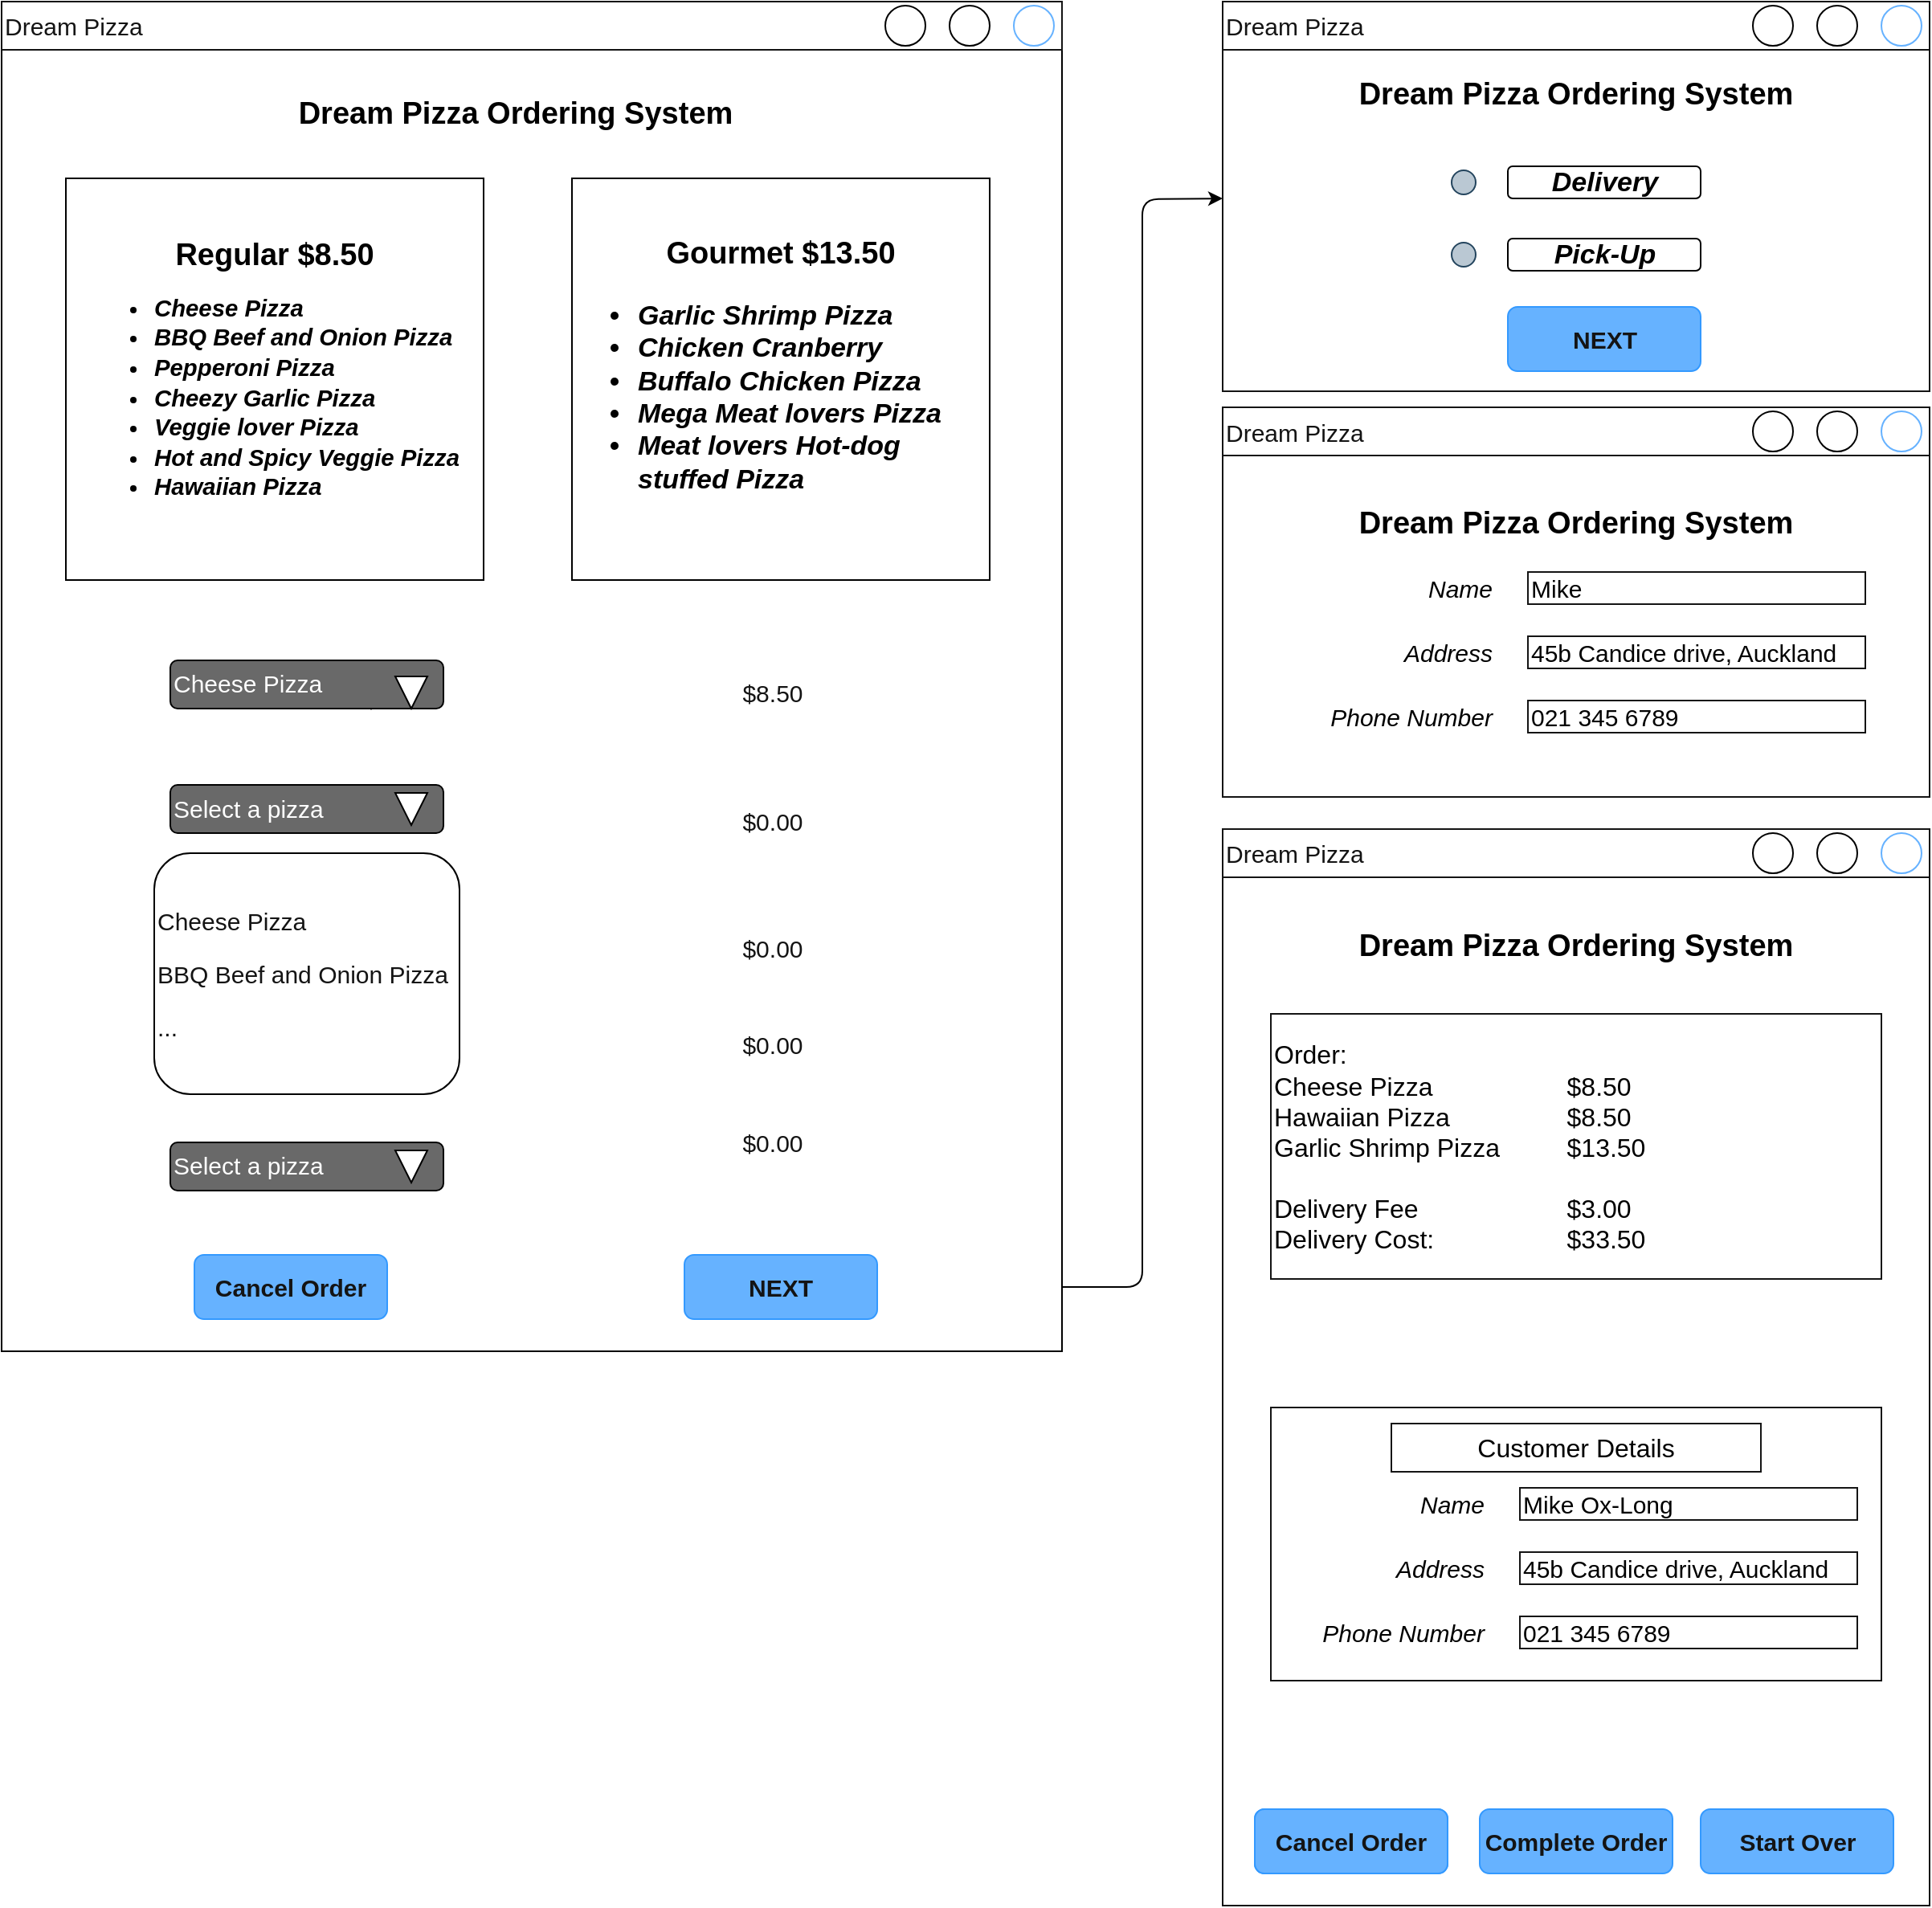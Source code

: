 <mxfile pages="5">
    <diagram id="wFE0QG_FPsp0jaGvCLVb" name="CUSTOMER DETAILS">
        <mxGraphModel dx="2340" dy="1182" grid="1" gridSize="10" guides="1" tooltips="1" connect="1" arrows="1" fold="1" page="1" pageScale="1" pageWidth="850" pageHeight="1100" math="0" shadow="0">
            <root>
                <mxCell id="0"/>
                <mxCell id="1" parent="0"/>
                <mxCell id="75" value="" style="rounded=0;whiteSpace=wrap;html=1;" vertex="1" parent="1">
                    <mxGeometry x="90" width="660" height="840" as="geometry"/>
                </mxCell>
                <mxCell id="54" value="" style="rounded=0;whiteSpace=wrap;html=1;labelBackgroundColor=#66B2FF;fontFamily=Helvetica;fontSize=15;fontColor=#141414;strokeColor=#141414;fillColor=#FFFFFF;" parent="1" vertex="1">
                    <mxGeometry x="850" y="517.5" width="440" height="667.5" as="geometry"/>
                </mxCell>
                <mxCell id="72" value="" style="rounded=0;whiteSpace=wrap;html=1;fontSize=16;strokeColor=#141414;align=left;" parent="1" vertex="1">
                    <mxGeometry x="880" y="875" width="380" height="170" as="geometry"/>
                </mxCell>
                <mxCell id="IC2AhyjfLtijDKhZPdGc-1" value="" style="rounded=0;whiteSpace=wrap;html=1;" parent="1" vertex="1">
                    <mxGeometry x="90" width="660" height="840" as="geometry"/>
                </mxCell>
                <mxCell id="24" value="Dream Pizza" style="rounded=0;whiteSpace=wrap;html=1;labelBackgroundColor=#FFFFFF;fontFamily=Helvetica;fontSize=15;fontColor=#141414;strokeColor=#141414;fillColor=#FFFFFF;align=left;" parent="1" vertex="1">
                    <mxGeometry x="90" width="660" height="30" as="geometry"/>
                </mxCell>
                <mxCell id="2" value="" style="ellipse;whiteSpace=wrap;html=1;aspect=fixed;strokeColor=#66B2FF;" parent="1" vertex="1">
                    <mxGeometry x="720" y="2.5" width="25" height="25" as="geometry"/>
                </mxCell>
                <mxCell id="3" value="" style="ellipse;whiteSpace=wrap;html=1;aspect=fixed;" parent="1" vertex="1">
                    <mxGeometry x="680" y="2.5" width="25" height="25" as="geometry"/>
                </mxCell>
                <mxCell id="4" value="" style="ellipse;whiteSpace=wrap;html=1;aspect=fixed;" parent="1" vertex="1">
                    <mxGeometry x="640" y="2.5" width="25" height="25" as="geometry"/>
                </mxCell>
                <mxCell id="5" value="&lt;font size=&quot;1&quot;&gt;&lt;b style=&quot;font-size: 19px&quot;&gt;Dream Pizza Ordering System&lt;/b&gt;&lt;/font&gt;" style="rounded=0;whiteSpace=wrap;html=1;strokeColor=#FFFFFF;" parent="1" vertex="1">
                    <mxGeometry x="270" y="40" width="280" height="60" as="geometry"/>
                </mxCell>
                <mxCell id="6" value="&lt;font style=&quot;font-size: 19px&quot;&gt;&lt;b&gt;Regular $8.50&lt;/b&gt;&lt;/font&gt;&lt;br&gt;&lt;ul&gt;&lt;div class=&quot;ListContainerWrapper SCXW170753221 BCX0&quot; style=&quot;margin: 0px ; padding: 0px ; position: relative ; font-size: 14.667px ; text-align: left ; background-color: rgb(255 , 255 , 255)&quot;&gt;&lt;li&gt;&lt;span lang=&quot;EN-US&quot; class=&quot;TextRun SCXW170753221 BCX0&quot; style=&quot;background-color: transparent ; font-size: 11pt ; margin: 0px ; padding: 0px ; font-style: italic ; line-height: 18px ; font-weight: bold&quot;&gt;Cheese Pizza&lt;/span&gt;&lt;span class=&quot;EOP SCXW170753221 BCX0&quot; style=&quot;background-color: transparent ; font-size: 11pt ; margin: 0px ; padding: 0px ; line-height: 18px&quot;&gt;&amp;nbsp;&lt;/span&gt;&lt;br&gt;&lt;/li&gt;&lt;/div&gt;&lt;div class=&quot;ListContainerWrapper SCXW170753221 BCX0&quot; style=&quot;margin: 0px ; padding: 0px ; position: relative ; font-size: 14.667px ; text-align: left ; background-color: rgb(255 , 255 , 255)&quot;&gt;&lt;li&gt;&lt;span lang=&quot;EN-US&quot; class=&quot;TextRun SCXW170753221 BCX0&quot; style=&quot;background-color: transparent ; font-size: 11pt ; margin: 0px ; padding: 0px ; font-style: italic ; line-height: 18px ; font-weight: bold&quot;&gt;BBQ Beef and Onion Pizza&lt;/span&gt;&lt;span class=&quot;EOP SCXW170753221 BCX0&quot; style=&quot;background-color: transparent ; font-size: 11pt ; margin: 0px ; padding: 0px ; line-height: 18px&quot;&gt;&amp;nbsp;&lt;/span&gt;&lt;br&gt;&lt;/li&gt;&lt;/div&gt;&lt;div class=&quot;ListContainerWrapper SCXW170753221 BCX0&quot; style=&quot;margin: 0px ; padding: 0px ; position: relative ; font-size: 14.667px ; text-align: left ; background-color: rgb(255 , 255 , 255)&quot;&gt;&lt;li&gt;&lt;span lang=&quot;EN-US&quot; class=&quot;TextRun SCXW170753221 BCX0&quot; style=&quot;background-color: transparent ; font-size: 11pt ; margin: 0px ; padding: 0px ; font-style: italic ; line-height: 18px ; font-weight: bold&quot;&gt;Pepperoni Pizza&lt;/span&gt;&lt;span class=&quot;EOP SCXW170753221 BCX0&quot; style=&quot;background-color: transparent ; font-size: 11pt ; margin: 0px ; padding: 0px ; line-height: 18px&quot;&gt;&amp;nbsp;&lt;/span&gt;&lt;br&gt;&lt;/li&gt;&lt;/div&gt;&lt;div class=&quot;ListContainerWrapper SCXW170753221 BCX0&quot; style=&quot;margin: 0px ; padding: 0px ; position: relative ; font-size: 14.667px ; text-align: left ; background-color: rgb(255 , 255 , 255)&quot;&gt;&lt;li&gt;&lt;span lang=&quot;EN-US&quot; class=&quot;TextRun SCXW170753221 BCX0&quot; style=&quot;background-color: transparent ; font-size: 11pt ; margin: 0px ; padding: 0px ; font-style: italic ; line-height: 18px ; font-weight: bold&quot;&gt;Cheezy Garlic Pizza&lt;/span&gt;&lt;span class=&quot;EOP SCXW170753221 BCX0&quot; style=&quot;background-color: transparent ; font-size: 11pt ; margin: 0px ; padding: 0px ; line-height: 18px&quot;&gt;&amp;nbsp;&lt;/span&gt;&lt;br&gt;&lt;/li&gt;&lt;/div&gt;&lt;div class=&quot;ListContainerWrapper SCXW170753221 BCX0&quot; style=&quot;margin: 0px ; padding: 0px ; position: relative ; font-size: 14.667px ; text-align: left ; background-color: rgb(255 , 255 , 255)&quot;&gt;&lt;li&gt;&lt;span lang=&quot;EN-US&quot; class=&quot;TextRun SCXW170753221 BCX0&quot; style=&quot;background-color: transparent ; font-size: 11pt ; margin: 0px ; padding: 0px ; font-style: italic ; line-height: 18px ; font-weight: bold&quot;&gt;Veggie lover Pizza&lt;/span&gt;&lt;span class=&quot;EOP SCXW170753221 BCX0&quot; style=&quot;background-color: transparent ; font-size: 11pt ; margin: 0px ; padding: 0px ; line-height: 18px&quot;&gt;&amp;nbsp;&lt;/span&gt;&lt;br&gt;&lt;/li&gt;&lt;/div&gt;&lt;div class=&quot;ListContainerWrapper SCXW170753221 BCX0&quot; style=&quot;margin: 0px ; padding: 0px ; position: relative ; font-size: 14.667px ; text-align: left ; background-color: rgb(255 , 255 , 255)&quot;&gt;&lt;li&gt;&lt;span lang=&quot;EN-US&quot; class=&quot;TextRun SCXW170753221 BCX0&quot; style=&quot;background-color: transparent ; font-size: 11pt ; margin: 0px ; padding: 0px ; font-style: italic ; line-height: 18px ; font-weight: bold&quot;&gt;Hot and Spicy Veggie Pizza&lt;/span&gt;&lt;/li&gt;&lt;li&gt;&lt;span lang=&quot;EN-US&quot; class=&quot;TextRun SCXW170753221 BCX0&quot; style=&quot;background-color: transparent ; font-size: 11pt ; margin: 0px ; padding: 0px ; font-style: italic ; line-height: 18px ; font-weight: bold&quot;&gt;Hawaiian Pizza&lt;/span&gt;&lt;/li&gt;&lt;/div&gt;&lt;/ul&gt;" style="rounded=0;whiteSpace=wrap;html=1;" parent="1" vertex="1">
                    <mxGeometry x="130" y="110" width="260" height="250" as="geometry"/>
                </mxCell>
                <mxCell id="7" value="&lt;font style=&quot;font-size: 19px&quot;&gt;&lt;b&gt;Gourmet $13.50&lt;/b&gt;&lt;/font&gt;&lt;span lang=&quot;EN-US&quot; class=&quot;TextRun SCXW220701128 BCX0&quot; style=&quot;background-color: transparent ; font-size: 11pt ; text-align: left ; margin: 0px ; padding: 0px ; font-style: italic ; line-height: 18px ; font-family: &amp;#34;calibri&amp;#34; , &amp;#34;calibri_embeddedfont&amp;#34; , &amp;#34;calibri_msfontservice&amp;#34; , sans-serif ; font-weight: bold&quot;&gt;&lt;br&gt;&lt;/span&gt;&lt;ul style=&quot;font-size: 17px&quot;&gt;&lt;li style=&quot;text-align: left&quot;&gt;&lt;b&gt;&lt;i&gt;&lt;span lang=&quot;EN-US&quot; class=&quot;TextRun SCXW220701128 BCX0&quot; style=&quot;background-color: transparent ; margin: 0px ; padding: 0px ; line-height: 18px ; font-family: &amp;#34;calibri&amp;#34; , &amp;#34;calibri_embeddedfont&amp;#34; , &amp;#34;calibri_msfontservice&amp;#34; , sans-serif&quot;&gt;Garlic Shrimp Pizza&lt;/span&gt;&lt;span class=&quot;EOP SCXW220701128 BCX0&quot; style=&quot;background-color: transparent ; text-align: left ; margin: 0px ; padding: 0px ; line-height: 18px ; font-family: &amp;#34;calibri&amp;#34; , &amp;#34;calibri_embeddedfont&amp;#34; , &amp;#34;calibri_msfontservice&amp;#34; , sans-serif&quot;&gt;&amp;nbsp;&lt;/span&gt;&lt;/i&gt;&lt;/b&gt;&lt;/li&gt;&lt;li style=&quot;text-align: left&quot;&gt;&lt;span class=&quot;EOP SCXW220701128 BCX0&quot; style=&quot;background-color: transparent ; text-align: left ; margin: 0px ; padding: 0px ; line-height: 18px ; font-family: &amp;#34;calibri&amp;#34; , &amp;#34;calibri_embeddedfont&amp;#34; , &amp;#34;calibri_msfontservice&amp;#34; , sans-serif&quot;&gt;&lt;b&gt;&lt;i&gt;Chicken Cranberry&lt;/i&gt;&lt;/b&gt;&lt;/span&gt;&lt;/li&gt;&lt;li style=&quot;text-align: left&quot;&gt;&lt;span class=&quot;EOP SCXW220701128 BCX0&quot; style=&quot;background-color: transparent ; text-align: left ; margin: 0px ; padding: 0px ; line-height: 18px ; font-family: &amp;#34;calibri&amp;#34; , &amp;#34;calibri_embeddedfont&amp;#34; , &amp;#34;calibri_msfontservice&amp;#34; , sans-serif&quot;&gt;&lt;b&gt;&lt;i&gt;Buffalo Chicken Pizza&lt;/i&gt;&lt;/b&gt;&lt;/span&gt;&lt;/li&gt;&lt;li style=&quot;text-align: left&quot;&gt;&lt;span class=&quot;EOP SCXW220701128 BCX0&quot; style=&quot;background-color: transparent ; text-align: left ; margin: 0px ; padding: 0px ; line-height: 18px ; font-family: &amp;#34;calibri&amp;#34; , &amp;#34;calibri_embeddedfont&amp;#34; , &amp;#34;calibri_msfontservice&amp;#34; , sans-serif&quot;&gt;&lt;b&gt;&lt;i&gt;Mega Meat lovers Pizza&lt;/i&gt;&lt;/b&gt;&lt;/span&gt;&lt;/li&gt;&lt;li style=&quot;text-align: left&quot;&gt;&lt;span class=&quot;EOP SCXW220701128 BCX0&quot; style=&quot;background-color: transparent ; text-align: left ; margin: 0px ; padding: 0px ; line-height: 18px ; font-family: &amp;#34;calibri&amp;#34; , &amp;#34;calibri_embeddedfont&amp;#34; , &amp;#34;calibri_msfontservice&amp;#34; , sans-serif&quot;&gt;&lt;b&gt;&lt;i&gt;Meat lovers Hot-dog stuffed Pizza&lt;/i&gt;&lt;/b&gt;&lt;/span&gt;&lt;/li&gt;&lt;/ul&gt;" style="rounded=0;whiteSpace=wrap;html=1;" parent="1" vertex="1">
                    <mxGeometry x="445" y="110" width="260" height="250" as="geometry"/>
                </mxCell>
                <mxCell id="9" value="" style="triangle;whiteSpace=wrap;html=1;fontFamily=Helvetica;fontSize=17;direction=south;" parent="1" vertex="1">
                    <mxGeometry x="310" y="420" width="20" height="20" as="geometry"/>
                </mxCell>
                <mxCell id="19" value="$8.50" style="rounded=0;whiteSpace=wrap;html=1;labelBackgroundColor=#FFFFFF;fontFamily=Helvetica;fontSize=15;fontColor=#141414;fillColor=#FFFFFF;strokeColor=#FFFFFF;" parent="1" vertex="1">
                    <mxGeometry x="510" y="400" width="120" height="60" as="geometry"/>
                </mxCell>
                <mxCell id="20" value="$0.00" style="rounded=0;whiteSpace=wrap;html=1;labelBackgroundColor=#FFFFFF;fontFamily=Helvetica;fontSize=15;fontColor=#141414;fillColor=#FFFFFF;strokeColor=#FFFFFF;" parent="1" vertex="1">
                    <mxGeometry x="510" y="480" width="120" height="60" as="geometry"/>
                </mxCell>
                <mxCell id="21" value="$0.00" style="rounded=0;whiteSpace=wrap;html=1;labelBackgroundColor=#FFFFFF;fontFamily=Helvetica;fontSize=15;fontColor=#141414;fillColor=#FFFFFF;strokeColor=#FFFFFF;" parent="1" vertex="1">
                    <mxGeometry x="510" y="680" width="120" height="60" as="geometry"/>
                </mxCell>
                <mxCell id="22" value="" style="triangle;whiteSpace=wrap;html=1;fontFamily=Helvetica;fontSize=17;direction=south;" parent="1" vertex="1">
                    <mxGeometry x="310" y="495" width="20" height="20" as="geometry"/>
                </mxCell>
                <mxCell id="27" value="" style="rounded=0;whiteSpace=wrap;html=1;labelBackgroundColor=#66B2FF;fontFamily=Helvetica;fontSize=15;fontColor=#141414;strokeColor=#141414;fillColor=#FFFFFF;" parent="1" vertex="1">
                    <mxGeometry x="850" y="2.5" width="440" height="240" as="geometry"/>
                </mxCell>
                <mxCell id="28" value="Dream Pizza" style="rounded=0;whiteSpace=wrap;html=1;labelBackgroundColor=#FFFFFF;fontFamily=Helvetica;fontSize=15;fontColor=#141414;strokeColor=#141414;fillColor=#FFFFFF;align=left;" parent="1" vertex="1">
                    <mxGeometry x="850" width="440" height="30" as="geometry"/>
                </mxCell>
                <mxCell id="29" value="" style="ellipse;whiteSpace=wrap;html=1;aspect=fixed;strokeColor=#66B2FF;" parent="1" vertex="1">
                    <mxGeometry x="1260" y="2.5" width="25" height="25" as="geometry"/>
                </mxCell>
                <mxCell id="30" value="" style="ellipse;whiteSpace=wrap;html=1;aspect=fixed;" parent="1" vertex="1">
                    <mxGeometry x="1220" y="2.5" width="25" height="25" as="geometry"/>
                </mxCell>
                <mxCell id="31" value="" style="ellipse;whiteSpace=wrap;html=1;aspect=fixed;" parent="1" vertex="1">
                    <mxGeometry x="1180" y="2.5" width="25" height="25" as="geometry"/>
                </mxCell>
                <mxCell id="33" value="" style="ellipse;whiteSpace=wrap;html=1;aspect=fixed;fillColor=#bac8d3;strokeColor=#23445d;" parent="1" vertex="1">
                    <mxGeometry x="992.5" y="150" width="15" height="15" as="geometry"/>
                </mxCell>
                <mxCell id="34" value="&lt;font size=&quot;1&quot;&gt;&lt;b style=&quot;font-size: 17px&quot;&gt;&lt;i&gt;Delivery&lt;/i&gt;&lt;/b&gt;&lt;/font&gt;" style="rounded=1;whiteSpace=wrap;html=1;" parent="1" vertex="1">
                    <mxGeometry x="1027.5" y="102.5" width="120" height="20" as="geometry"/>
                </mxCell>
                <mxCell id="35" value="&lt;b&gt;&lt;font style=&quot;font-size: 17px&quot;&gt;&lt;i&gt;Pick-Up&lt;/i&gt;&lt;/font&gt;&lt;/b&gt;" style="rounded=1;whiteSpace=wrap;html=1;" parent="1" vertex="1">
                    <mxGeometry x="1027.5" y="147.5" width="120" height="20" as="geometry"/>
                </mxCell>
                <mxCell id="36" value="" style="ellipse;whiteSpace=wrap;html=1;aspect=fixed;fillColor=#bac8d3;strokeColor=#23445d;" parent="1" vertex="1">
                    <mxGeometry x="992.5" y="105" width="15" height="15" as="geometry"/>
                </mxCell>
                <mxCell id="38" value="" style="rounded=0;whiteSpace=wrap;html=1;labelBackgroundColor=#66B2FF;fontFamily=Helvetica;fontSize=15;fontColor=#141414;strokeColor=#141414;fillColor=#FFFFFF;" parent="1" vertex="1">
                    <mxGeometry x="850" y="255" width="440" height="240" as="geometry"/>
                </mxCell>
                <mxCell id="39" value="Dream Pizza" style="rounded=0;whiteSpace=wrap;html=1;labelBackgroundColor=#FFFFFF;fontFamily=Helvetica;fontSize=15;fontColor=#141414;strokeColor=#141414;fillColor=#FFFFFF;align=left;" parent="1" vertex="1">
                    <mxGeometry x="850" y="252.5" width="440" height="30" as="geometry"/>
                </mxCell>
                <mxCell id="40" value="" style="ellipse;whiteSpace=wrap;html=1;aspect=fixed;strokeColor=#66B2FF;" parent="1" vertex="1">
                    <mxGeometry x="1260" y="255" width="25" height="25" as="geometry"/>
                </mxCell>
                <mxCell id="41" value="" style="ellipse;whiteSpace=wrap;html=1;aspect=fixed;" parent="1" vertex="1">
                    <mxGeometry x="1220" y="255" width="25" height="25" as="geometry"/>
                </mxCell>
                <mxCell id="42" value="" style="ellipse;whiteSpace=wrap;html=1;aspect=fixed;" parent="1" vertex="1">
                    <mxGeometry x="1180" y="255" width="25" height="25" as="geometry"/>
                </mxCell>
                <mxCell id="44" value="&lt;font size=&quot;1&quot;&gt;&lt;i style=&quot;font-size: 15px&quot;&gt;Name&lt;/i&gt;&lt;/font&gt;" style="rounded=1;whiteSpace=wrap;html=1;strokeColor=#FFFFFF;align=right;" parent="1" vertex="1">
                    <mxGeometry x="900" y="355" width="120" height="20" as="geometry"/>
                </mxCell>
                <mxCell id="45" value="&lt;font size=&quot;1&quot;&gt;&lt;i style=&quot;font-size: 15px&quot;&gt;Address&lt;/i&gt;&lt;/font&gt;" style="rounded=1;whiteSpace=wrap;html=1;strokeColor=#FFFFFF;align=right;" parent="1" vertex="1">
                    <mxGeometry x="900" y="395" width="120" height="20" as="geometry"/>
                </mxCell>
                <mxCell id="48" value="&lt;font size=&quot;1&quot;&gt;&lt;i style=&quot;font-size: 15px&quot;&gt;Phone Number&lt;/i&gt;&lt;/font&gt;" style="rounded=1;whiteSpace=wrap;html=1;strokeColor=#FFFFFF;align=right;" parent="1" vertex="1">
                    <mxGeometry x="900" y="435" width="120" height="20" as="geometry"/>
                </mxCell>
                <mxCell id="49" value="Mike" style="rounded=0;whiteSpace=wrap;html=1;fontSize=15;strokeColor=#141414;align=left;" parent="1" vertex="1">
                    <mxGeometry x="1040" y="355" width="210" height="20" as="geometry"/>
                </mxCell>
                <mxCell id="50" value="021 345 6789" style="rounded=0;whiteSpace=wrap;html=1;fontSize=15;strokeColor=#141414;align=left;" parent="1" vertex="1">
                    <mxGeometry x="1040" y="435" width="210" height="20" as="geometry"/>
                </mxCell>
                <mxCell id="51" value="45b Candice drive, Auckland" style="rounded=0;whiteSpace=wrap;html=1;fontSize=15;strokeColor=#141414;align=left;" parent="1" vertex="1">
                    <mxGeometry x="1040" y="395" width="210" height="20" as="geometry"/>
                </mxCell>
                <mxCell id="52" value="&lt;font size=&quot;1&quot;&gt;&lt;b style=&quot;font-size: 19px&quot;&gt;Dream Pizza Ordering System&lt;/b&gt;&lt;/font&gt;" style="rounded=0;whiteSpace=wrap;html=1;strokeColor=#FFFFFF;" parent="1" vertex="1">
                    <mxGeometry x="930" y="32.5" width="280" height="50" as="geometry"/>
                </mxCell>
                <mxCell id="53" value="&lt;font size=&quot;1&quot;&gt;&lt;b style=&quot;font-size: 19px&quot;&gt;Dream Pizza Ordering System&lt;/b&gt;&lt;/font&gt;" style="rounded=0;whiteSpace=wrap;html=1;strokeColor=#FFFFFF;" parent="1" vertex="1">
                    <mxGeometry x="930" y="305" width="280" height="40" as="geometry"/>
                </mxCell>
                <mxCell id="55" value="Dream Pizza" style="rounded=0;whiteSpace=wrap;html=1;labelBackgroundColor=#FFFFFF;fontFamily=Helvetica;fontSize=15;fontColor=#141414;strokeColor=#141414;fillColor=#FFFFFF;align=left;" parent="1" vertex="1">
                    <mxGeometry x="850" y="515" width="440" height="30" as="geometry"/>
                </mxCell>
                <mxCell id="56" value="" style="ellipse;whiteSpace=wrap;html=1;aspect=fixed;strokeColor=#66B2FF;" parent="1" vertex="1">
                    <mxGeometry x="1260" y="517.5" width="25" height="25" as="geometry"/>
                </mxCell>
                <mxCell id="57" value="" style="ellipse;whiteSpace=wrap;html=1;aspect=fixed;" parent="1" vertex="1">
                    <mxGeometry x="1220" y="517.5" width="25" height="25" as="geometry"/>
                </mxCell>
                <mxCell id="58" value="" style="ellipse;whiteSpace=wrap;html=1;aspect=fixed;" parent="1" vertex="1">
                    <mxGeometry x="1180" y="517.5" width="25" height="25" as="geometry"/>
                </mxCell>
                <mxCell id="59" value="&lt;font size=&quot;1&quot;&gt;&lt;i style=&quot;font-size: 15px&quot;&gt;Name&lt;/i&gt;&lt;/font&gt;" style="rounded=1;whiteSpace=wrap;html=1;strokeColor=#FFFFFF;align=right;" parent="1" vertex="1">
                    <mxGeometry x="895" y="925" width="120" height="20" as="geometry"/>
                </mxCell>
                <mxCell id="60" value="&lt;font size=&quot;1&quot;&gt;&lt;i style=&quot;font-size: 15px&quot;&gt;Address&lt;/i&gt;&lt;/font&gt;" style="rounded=1;whiteSpace=wrap;html=1;strokeColor=#FFFFFF;align=right;" parent="1" vertex="1">
                    <mxGeometry x="895" y="965" width="120" height="20" as="geometry"/>
                </mxCell>
                <mxCell id="61" value="&lt;font size=&quot;1&quot;&gt;&lt;i style=&quot;font-size: 15px&quot;&gt;Phone Number&lt;/i&gt;&lt;/font&gt;" style="rounded=1;whiteSpace=wrap;html=1;strokeColor=#FFFFFF;align=right;" parent="1" vertex="1">
                    <mxGeometry x="895" y="1005" width="120" height="20" as="geometry"/>
                </mxCell>
                <mxCell id="62" value="Mike Ox-Long" style="rounded=0;whiteSpace=wrap;html=1;fontSize=15;strokeColor=#141414;align=left;" parent="1" vertex="1">
                    <mxGeometry x="1035" y="925" width="210" height="20" as="geometry"/>
                </mxCell>
                <mxCell id="63" value="021 345 6789" style="rounded=0;whiteSpace=wrap;html=1;fontSize=15;strokeColor=#141414;align=left;" parent="1" vertex="1">
                    <mxGeometry x="1035" y="1005" width="210" height="20" as="geometry"/>
                </mxCell>
                <mxCell id="64" value="45b Candice drive, Auckland" style="rounded=0;whiteSpace=wrap;html=1;fontSize=15;strokeColor=#141414;align=left;" parent="1" vertex="1">
                    <mxGeometry x="1035" y="965" width="210" height="20" as="geometry"/>
                </mxCell>
                <mxCell id="65" value="&lt;font size=&quot;1&quot;&gt;&lt;b style=&quot;font-size: 19px&quot;&gt;Dream Pizza Ordering System&lt;/b&gt;&lt;/font&gt;" style="rounded=0;whiteSpace=wrap;html=1;strokeColor=#FFFFFF;" parent="1" vertex="1">
                    <mxGeometry x="930" y="567.5" width="280" height="40" as="geometry"/>
                </mxCell>
                <mxCell id="66" value="&lt;b&gt;Cancel Order&lt;/b&gt;" style="rounded=1;whiteSpace=wrap;html=1;labelBackgroundColor=#66B2FF;fontFamily=Helvetica;fontSize=15;fontColor=#141414;strokeColor=#3399FF;fillColor=#66B2FF;" parent="1" vertex="1">
                    <mxGeometry x="870" y="1125" width="120" height="40" as="geometry"/>
                </mxCell>
                <mxCell id="67" value="&lt;b&gt;Complete Order&lt;/b&gt;" style="rounded=1;whiteSpace=wrap;html=1;labelBackgroundColor=#66B2FF;fontFamily=Helvetica;fontSize=15;fontColor=#141414;strokeColor=#3399FF;fillColor=#66B2FF;" parent="1" vertex="1">
                    <mxGeometry x="1010" y="1125" width="120" height="40" as="geometry"/>
                </mxCell>
                <mxCell id="68" value="&lt;b&gt;Start Over&lt;/b&gt;" style="rounded=1;whiteSpace=wrap;html=1;labelBackgroundColor=#66B2FF;fontFamily=Helvetica;fontSize=15;fontColor=#141414;strokeColor=#3399FF;fillColor=#66B2FF;" parent="1" vertex="1">
                    <mxGeometry x="1147.5" y="1125" width="120" height="40" as="geometry"/>
                </mxCell>
                <mxCell id="70" value="&lt;span&gt;Order:&lt;/span&gt;&lt;br&gt;&lt;span&gt;Cheese Pizza&amp;nbsp;&lt;/span&gt;&lt;span&gt;&#9;&lt;span style=&quot;white-space: pre&quot;&gt;&#9;&lt;/span&gt;&lt;span style=&quot;white-space: pre&quot;&gt;&#9;&lt;/span&gt;&lt;/span&gt;&lt;span&gt;&#9;&lt;/span&gt;&lt;span&gt;&#9;&lt;/span&gt;&lt;span&gt;$8.50&lt;/span&gt;&lt;br&gt;&lt;span&gt;Hawaiian Pizza&amp;nbsp;&lt;/span&gt;&lt;span&gt;&#9;&lt;span style=&quot;white-space: pre&quot;&gt;&#9;&lt;/span&gt;&lt;span style=&quot;white-space: pre&quot;&gt;&#9;&lt;/span&gt;&lt;/span&gt;&lt;span&gt;&#9;&lt;/span&gt;&lt;span&gt;$8.50&lt;/span&gt;&lt;br&gt;&lt;span&gt;Garlic Shrimp Pizza&amp;nbsp;&lt;span style=&quot;white-space: pre&quot;&gt;&#9;&lt;/span&gt;&lt;/span&gt;&lt;span&gt;&#9;&lt;/span&gt;&lt;span&gt;$13.50&lt;/span&gt;&lt;br&gt;&lt;br&gt;&lt;span&gt;Delivery Fee&amp;nbsp;&lt;/span&gt;&lt;span&gt;&#9;&lt;span style=&quot;white-space: pre&quot;&gt;&#9;&lt;/span&gt;&lt;span style=&quot;white-space: pre&quot;&gt;&#9;&lt;/span&gt;&lt;span style=&quot;white-space: pre&quot;&gt;&#9;&lt;/span&gt;&lt;/span&gt;&lt;span&gt;&#9;&lt;/span&gt;&lt;span&gt;&#9;&lt;/span&gt;&lt;span&gt;$3.00&lt;/span&gt;&lt;br&gt;&lt;span&gt;Delivery Cost:&amp;nbsp;&lt;/span&gt;&lt;span&gt;&#9;&lt;span style=&quot;white-space: pre&quot;&gt;&#9;&lt;/span&gt;&lt;span style=&quot;white-space: pre&quot;&gt;&#9;&lt;/span&gt;&lt;/span&gt;&lt;span&gt;&#9;&lt;/span&gt;&lt;span&gt;&#9;&lt;/span&gt;&lt;span&gt;$33.50&lt;/span&gt;" style="rounded=0;whiteSpace=wrap;html=1;fontSize=16;strokeColor=#141414;align=left;" parent="1" vertex="1">
                    <mxGeometry x="880" y="630" width="380" height="165" as="geometry"/>
                </mxCell>
                <mxCell id="73" value="&lt;font style=&quot;font-size: 16px&quot;&gt;Customer Details&lt;/font&gt;" style="rounded=0;whiteSpace=wrap;html=1;fontFamily=Helvetica;fontSize=19;fontColor=default;strokeColor=#141414;fillColor=default;" parent="1" vertex="1">
                    <mxGeometry x="955" y="885" width="230" height="30" as="geometry"/>
                </mxCell>
                <mxCell id="74" value="&lt;b&gt;NEXT&lt;/b&gt;" style="rounded=1;whiteSpace=wrap;html=1;labelBackgroundColor=#66B2FF;fontFamily=Helvetica;fontSize=15;fontColor=#141414;strokeColor=#3399FF;fillColor=#66B2FF;" parent="1" vertex="1">
                    <mxGeometry x="1027.5" y="190" width="120" height="40" as="geometry"/>
                </mxCell>
                <mxCell id="76" value="&lt;font style=&quot;font-size: 15px&quot; color=&quot;#ffffff&quot;&gt;Select a pizza&lt;/font&gt;" style="rounded=1;whiteSpace=wrap;html=1;fontFamily=Helvetica;fontSize=17;align=left;fillColor=#696969;" vertex="1" parent="1">
                    <mxGeometry x="195" y="645" width="170" height="30" as="geometry"/>
                </mxCell>
                <mxCell id="77" value="" style="triangle;whiteSpace=wrap;html=1;fontFamily=Helvetica;fontSize=17;direction=south;" vertex="1" parent="1">
                    <mxGeometry x="335" y="650" width="20" height="20" as="geometry"/>
                </mxCell>
                <mxCell id="78" value="" style="triangle;whiteSpace=wrap;html=1;fontFamily=Helvetica;fontSize=17;direction=south;" vertex="1" parent="1">
                    <mxGeometry x="335" y="594" width="20" height="20" as="geometry"/>
                </mxCell>
                <mxCell id="79" value="&lt;font style=&quot;font-size: 15px&quot; color=&quot;#ffffff&quot;&gt;Select a pizza&lt;/font&gt;" style="rounded=1;whiteSpace=wrap;html=1;fontFamily=Helvetica;fontSize=17;align=left;fillColor=#696969;" vertex="1" parent="1">
                    <mxGeometry x="195" y="589" width="170" height="30" as="geometry"/>
                </mxCell>
                <mxCell id="80" value="" style="rounded=0;whiteSpace=wrap;html=1;labelBackgroundColor=#66B2FF;fontFamily=Helvetica;fontSize=15;fontColor=#141414;strokeColor=#141414;fillColor=#FFFFFF;" vertex="1" parent="1">
                    <mxGeometry x="850" y="517.5" width="440" height="667.5" as="geometry"/>
                </mxCell>
                <mxCell id="81" value="" style="rounded=0;whiteSpace=wrap;html=1;fontSize=16;strokeColor=#141414;align=left;" vertex="1" parent="1">
                    <mxGeometry x="880" y="875" width="380" height="170" as="geometry"/>
                </mxCell>
                <mxCell id="82" style="edgeStyle=none;html=1;entryX=0;entryY=0.5;entryDx=0;entryDy=0;" edge="1" parent="1" target="100">
                    <mxGeometry relative="1" as="geometry">
                        <mxPoint x="750" y="800" as="sourcePoint"/>
                        <Array as="points">
                            <mxPoint x="800" y="800"/>
                            <mxPoint x="800" y="123"/>
                        </Array>
                    </mxGeometry>
                </mxCell>
                <mxCell id="83" value="Dream Pizza" style="rounded=0;whiteSpace=wrap;html=1;labelBackgroundColor=#FFFFFF;fontFamily=Helvetica;fontSize=15;fontColor=#141414;strokeColor=#141414;fillColor=#FFFFFF;align=left;" vertex="1" parent="1">
                    <mxGeometry x="90" width="660" height="30" as="geometry"/>
                </mxCell>
                <mxCell id="84" value="" style="ellipse;whiteSpace=wrap;html=1;aspect=fixed;strokeColor=#66B2FF;" vertex="1" parent="1">
                    <mxGeometry x="720" y="2.5" width="25" height="25" as="geometry"/>
                </mxCell>
                <mxCell id="85" value="" style="ellipse;whiteSpace=wrap;html=1;aspect=fixed;" vertex="1" parent="1">
                    <mxGeometry x="680" y="2.5" width="25" height="25" as="geometry"/>
                </mxCell>
                <mxCell id="86" value="" style="ellipse;whiteSpace=wrap;html=1;aspect=fixed;" vertex="1" parent="1">
                    <mxGeometry x="640" y="2.5" width="25" height="25" as="geometry"/>
                </mxCell>
                <mxCell id="87" value="&lt;font size=&quot;1&quot;&gt;&lt;b style=&quot;font-size: 19px&quot;&gt;Dream Pizza Ordering System&lt;/b&gt;&lt;/font&gt;" style="rounded=0;whiteSpace=wrap;html=1;strokeColor=#FFFFFF;" vertex="1" parent="1">
                    <mxGeometry x="270" y="40" width="280" height="60" as="geometry"/>
                </mxCell>
                <mxCell id="88" value="&lt;font style=&quot;font-size: 19px&quot;&gt;&lt;b&gt;Regular $8.50&lt;/b&gt;&lt;/font&gt;&lt;br&gt;&lt;ul&gt;&lt;div class=&quot;ListContainerWrapper SCXW170753221 BCX0&quot; style=&quot;margin: 0px ; padding: 0px ; position: relative ; font-size: 14.667px ; text-align: left ; background-color: rgb(255 , 255 , 255)&quot;&gt;&lt;li&gt;&lt;span lang=&quot;EN-US&quot; class=&quot;TextRun SCXW170753221 BCX0&quot; style=&quot;background-color: transparent ; font-size: 11pt ; margin: 0px ; padding: 0px ; font-style: italic ; line-height: 18px ; font-weight: bold&quot;&gt;Cheese Pizza&lt;/span&gt;&lt;span class=&quot;EOP SCXW170753221 BCX0&quot; style=&quot;background-color: transparent ; font-size: 11pt ; margin: 0px ; padding: 0px ; line-height: 18px&quot;&gt;&amp;nbsp;&lt;/span&gt;&lt;br&gt;&lt;/li&gt;&lt;/div&gt;&lt;div class=&quot;ListContainerWrapper SCXW170753221 BCX0&quot; style=&quot;margin: 0px ; padding: 0px ; position: relative ; font-size: 14.667px ; text-align: left ; background-color: rgb(255 , 255 , 255)&quot;&gt;&lt;li&gt;&lt;span lang=&quot;EN-US&quot; class=&quot;TextRun SCXW170753221 BCX0&quot; style=&quot;background-color: transparent ; font-size: 11pt ; margin: 0px ; padding: 0px ; font-style: italic ; line-height: 18px ; font-weight: bold&quot;&gt;BBQ Beef and Onion Pizza&lt;/span&gt;&lt;span class=&quot;EOP SCXW170753221 BCX0&quot; style=&quot;background-color: transparent ; font-size: 11pt ; margin: 0px ; padding: 0px ; line-height: 18px&quot;&gt;&amp;nbsp;&lt;/span&gt;&lt;br&gt;&lt;/li&gt;&lt;/div&gt;&lt;div class=&quot;ListContainerWrapper SCXW170753221 BCX0&quot; style=&quot;margin: 0px ; padding: 0px ; position: relative ; font-size: 14.667px ; text-align: left ; background-color: rgb(255 , 255 , 255)&quot;&gt;&lt;li&gt;&lt;span lang=&quot;EN-US&quot; class=&quot;TextRun SCXW170753221 BCX0&quot; style=&quot;background-color: transparent ; font-size: 11pt ; margin: 0px ; padding: 0px ; font-style: italic ; line-height: 18px ; font-weight: bold&quot;&gt;Pepperoni Pizza&lt;/span&gt;&lt;span class=&quot;EOP SCXW170753221 BCX0&quot; style=&quot;background-color: transparent ; font-size: 11pt ; margin: 0px ; padding: 0px ; line-height: 18px&quot;&gt;&amp;nbsp;&lt;/span&gt;&lt;br&gt;&lt;/li&gt;&lt;/div&gt;&lt;div class=&quot;ListContainerWrapper SCXW170753221 BCX0&quot; style=&quot;margin: 0px ; padding: 0px ; position: relative ; font-size: 14.667px ; text-align: left ; background-color: rgb(255 , 255 , 255)&quot;&gt;&lt;li&gt;&lt;span lang=&quot;EN-US&quot; class=&quot;TextRun SCXW170753221 BCX0&quot; style=&quot;background-color: transparent ; font-size: 11pt ; margin: 0px ; padding: 0px ; font-style: italic ; line-height: 18px ; font-weight: bold&quot;&gt;Cheezy Garlic Pizza&lt;/span&gt;&lt;span class=&quot;EOP SCXW170753221 BCX0&quot; style=&quot;background-color: transparent ; font-size: 11pt ; margin: 0px ; padding: 0px ; line-height: 18px&quot;&gt;&amp;nbsp;&lt;/span&gt;&lt;br&gt;&lt;/li&gt;&lt;/div&gt;&lt;div class=&quot;ListContainerWrapper SCXW170753221 BCX0&quot; style=&quot;margin: 0px ; padding: 0px ; position: relative ; font-size: 14.667px ; text-align: left ; background-color: rgb(255 , 255 , 255)&quot;&gt;&lt;li&gt;&lt;span lang=&quot;EN-US&quot; class=&quot;TextRun SCXW170753221 BCX0&quot; style=&quot;background-color: transparent ; font-size: 11pt ; margin: 0px ; padding: 0px ; font-style: italic ; line-height: 18px ; font-weight: bold&quot;&gt;Veggie lover Pizza&lt;/span&gt;&lt;span class=&quot;EOP SCXW170753221 BCX0&quot; style=&quot;background-color: transparent ; font-size: 11pt ; margin: 0px ; padding: 0px ; line-height: 18px&quot;&gt;&amp;nbsp;&lt;/span&gt;&lt;br&gt;&lt;/li&gt;&lt;/div&gt;&lt;div class=&quot;ListContainerWrapper SCXW170753221 BCX0&quot; style=&quot;margin: 0px ; padding: 0px ; position: relative ; font-size: 14.667px ; text-align: left ; background-color: rgb(255 , 255 , 255)&quot;&gt;&lt;li&gt;&lt;span lang=&quot;EN-US&quot; class=&quot;TextRun SCXW170753221 BCX0&quot; style=&quot;background-color: transparent ; font-size: 11pt ; margin: 0px ; padding: 0px ; font-style: italic ; line-height: 18px ; font-weight: bold&quot;&gt;Hot and Spicy Veggie Pizza&lt;/span&gt;&lt;/li&gt;&lt;li&gt;&lt;span lang=&quot;EN-US&quot; class=&quot;TextRun SCXW170753221 BCX0&quot; style=&quot;background-color: transparent ; font-size: 11pt ; margin: 0px ; padding: 0px ; font-style: italic ; line-height: 18px ; font-weight: bold&quot;&gt;Hawaiian Pizza&lt;/span&gt;&lt;/li&gt;&lt;/div&gt;&lt;/ul&gt;" style="rounded=0;whiteSpace=wrap;html=1;" vertex="1" parent="1">
                    <mxGeometry x="130" y="110" width="260" height="250" as="geometry"/>
                </mxCell>
                <mxCell id="89" value="&lt;font style=&quot;font-size: 19px&quot;&gt;&lt;b&gt;Gourmet $13.50&lt;/b&gt;&lt;/font&gt;&lt;span lang=&quot;EN-US&quot; class=&quot;TextRun SCXW220701128 BCX0&quot; style=&quot;background-color: transparent ; font-size: 11pt ; text-align: left ; margin: 0px ; padding: 0px ; font-style: italic ; line-height: 18px ; font-family: &amp;#34;calibri&amp;#34; , &amp;#34;calibri_embeddedfont&amp;#34; , &amp;#34;calibri_msfontservice&amp;#34; , sans-serif ; font-weight: bold&quot;&gt;&lt;br&gt;&lt;/span&gt;&lt;ul style=&quot;font-size: 17px&quot;&gt;&lt;li style=&quot;text-align: left&quot;&gt;&lt;b&gt;&lt;i&gt;&lt;span lang=&quot;EN-US&quot; class=&quot;TextRun SCXW220701128 BCX0&quot; style=&quot;background-color: transparent ; margin: 0px ; padding: 0px ; line-height: 18px ; font-family: &amp;#34;calibri&amp;#34; , &amp;#34;calibri_embeddedfont&amp;#34; , &amp;#34;calibri_msfontservice&amp;#34; , sans-serif&quot;&gt;Garlic Shrimp Pizza&lt;/span&gt;&lt;span class=&quot;EOP SCXW220701128 BCX0&quot; style=&quot;background-color: transparent ; text-align: left ; margin: 0px ; padding: 0px ; line-height: 18px ; font-family: &amp;#34;calibri&amp;#34; , &amp;#34;calibri_embeddedfont&amp;#34; , &amp;#34;calibri_msfontservice&amp;#34; , sans-serif&quot;&gt;&amp;nbsp;&lt;/span&gt;&lt;/i&gt;&lt;/b&gt;&lt;/li&gt;&lt;li style=&quot;text-align: left&quot;&gt;&lt;span class=&quot;EOP SCXW220701128 BCX0&quot; style=&quot;background-color: transparent ; text-align: left ; margin: 0px ; padding: 0px ; line-height: 18px ; font-family: &amp;#34;calibri&amp;#34; , &amp;#34;calibri_embeddedfont&amp;#34; , &amp;#34;calibri_msfontservice&amp;#34; , sans-serif&quot;&gt;&lt;b&gt;&lt;i&gt;Chicken Cranberry&lt;/i&gt;&lt;/b&gt;&lt;/span&gt;&lt;/li&gt;&lt;li style=&quot;text-align: left&quot;&gt;&lt;span class=&quot;EOP SCXW220701128 BCX0&quot; style=&quot;background-color: transparent ; text-align: left ; margin: 0px ; padding: 0px ; line-height: 18px ; font-family: &amp;#34;calibri&amp;#34; , &amp;#34;calibri_embeddedfont&amp;#34; , &amp;#34;calibri_msfontservice&amp;#34; , sans-serif&quot;&gt;&lt;b&gt;&lt;i&gt;Buffalo Chicken Pizza&lt;/i&gt;&lt;/b&gt;&lt;/span&gt;&lt;/li&gt;&lt;li style=&quot;text-align: left&quot;&gt;&lt;span class=&quot;EOP SCXW220701128 BCX0&quot; style=&quot;background-color: transparent ; text-align: left ; margin: 0px ; padding: 0px ; line-height: 18px ; font-family: &amp;#34;calibri&amp;#34; , &amp;#34;calibri_embeddedfont&amp;#34; , &amp;#34;calibri_msfontservice&amp;#34; , sans-serif&quot;&gt;&lt;b&gt;&lt;i&gt;Mega Meat lovers Pizza&lt;/i&gt;&lt;/b&gt;&lt;/span&gt;&lt;/li&gt;&lt;li style=&quot;text-align: left&quot;&gt;&lt;span class=&quot;EOP SCXW220701128 BCX0&quot; style=&quot;background-color: transparent ; text-align: left ; margin: 0px ; padding: 0px ; line-height: 18px ; font-family: &amp;#34;calibri&amp;#34; , &amp;#34;calibri_embeddedfont&amp;#34; , &amp;#34;calibri_msfontservice&amp;#34; , sans-serif&quot;&gt;&lt;b&gt;&lt;i&gt;Meat lovers Hot-dog stuffed Pizza&lt;/i&gt;&lt;/b&gt;&lt;/span&gt;&lt;/li&gt;&lt;/ul&gt;" style="rounded=0;whiteSpace=wrap;html=1;" vertex="1" parent="1">
                    <mxGeometry x="445" y="110" width="260" height="250" as="geometry"/>
                </mxCell>
                <mxCell id="90" value="&lt;font style=&quot;font-size: 15px&quot; color=&quot;#ffffff&quot;&gt;Cheese Pizza&lt;/font&gt;" style="rounded=1;whiteSpace=wrap;html=1;fontFamily=Helvetica;fontSize=17;align=left;fillColor=#696969;" vertex="1" parent="1">
                    <mxGeometry x="195" y="410" width="170" height="30" as="geometry"/>
                </mxCell>
                <mxCell id="91" value="" style="triangle;whiteSpace=wrap;html=1;fontFamily=Helvetica;fontSize=17;direction=south;" vertex="1" parent="1">
                    <mxGeometry x="335" y="420" width="20" height="20" as="geometry"/>
                </mxCell>
                <mxCell id="92" value="&lt;font style=&quot;font-size: 15px&quot; color=&quot;#ffffff&quot;&gt;Select a pizza&lt;/font&gt;" style="rounded=1;whiteSpace=wrap;html=1;fontFamily=Helvetica;fontSize=17;align=left;fillColor=#696969;" vertex="1" parent="1">
                    <mxGeometry x="195" y="487.5" width="170" height="30" as="geometry"/>
                </mxCell>
                <mxCell id="93" value="&lt;font style=&quot;font-size: 15px&quot; color=&quot;#ffffff&quot;&gt;Select a pizza&lt;/font&gt;" style="rounded=1;whiteSpace=wrap;html=1;fontFamily=Helvetica;fontSize=17;align=left;fillColor=#696969;" vertex="1" parent="1">
                    <mxGeometry x="195" y="710" width="170" height="30" as="geometry"/>
                </mxCell>
                <mxCell id="94" value="$8.50" style="rounded=0;whiteSpace=wrap;html=1;labelBackgroundColor=#FFFFFF;fontFamily=Helvetica;fontSize=15;fontColor=#141414;fillColor=#FFFFFF;strokeColor=#FFFFFF;" vertex="1" parent="1">
                    <mxGeometry x="510" y="400" width="120" height="60" as="geometry"/>
                </mxCell>
                <mxCell id="95" value="$0.00" style="rounded=0;whiteSpace=wrap;html=1;labelBackgroundColor=#FFFFFF;fontFamily=Helvetica;fontSize=15;fontColor=#141414;fillColor=#FFFFFF;strokeColor=#FFFFFF;" vertex="1" parent="1">
                    <mxGeometry x="510" y="480" width="120" height="60" as="geometry"/>
                </mxCell>
                <mxCell id="96" value="$0.00" style="rounded=0;whiteSpace=wrap;html=1;labelBackgroundColor=#FFFFFF;fontFamily=Helvetica;fontSize=15;fontColor=#141414;fillColor=#FFFFFF;strokeColor=#FFFFFF;" vertex="1" parent="1">
                    <mxGeometry x="510" y="680" width="120" height="60" as="geometry"/>
                </mxCell>
                <mxCell id="97" value="" style="triangle;whiteSpace=wrap;html=1;fontFamily=Helvetica;fontSize=17;direction=south;" vertex="1" parent="1">
                    <mxGeometry x="335" y="492.5" width="20" height="20" as="geometry"/>
                </mxCell>
                <mxCell id="98" value="" style="triangle;whiteSpace=wrap;html=1;fontFamily=Helvetica;fontSize=17;direction=south;" vertex="1" parent="1">
                    <mxGeometry x="335" y="715" width="20" height="20" as="geometry"/>
                </mxCell>
                <mxCell id="99" value="&lt;b&gt;NEXT&lt;/b&gt;" style="rounded=1;whiteSpace=wrap;html=1;labelBackgroundColor=#66B2FF;fontFamily=Helvetica;fontSize=15;fontColor=#141414;strokeColor=#3399FF;fillColor=#66B2FF;" vertex="1" parent="1">
                    <mxGeometry x="515" y="780" width="120" height="40" as="geometry"/>
                </mxCell>
                <mxCell id="100" value="" style="rounded=0;whiteSpace=wrap;html=1;labelBackgroundColor=#66B2FF;fontFamily=Helvetica;fontSize=15;fontColor=#141414;strokeColor=#141414;fillColor=#FFFFFF;" vertex="1" parent="1">
                    <mxGeometry x="850" y="2.5" width="440" height="240" as="geometry"/>
                </mxCell>
                <mxCell id="101" value="Dream Pizza" style="rounded=0;whiteSpace=wrap;html=1;labelBackgroundColor=#FFFFFF;fontFamily=Helvetica;fontSize=15;fontColor=#141414;strokeColor=#141414;fillColor=#FFFFFF;align=left;" vertex="1" parent="1">
                    <mxGeometry x="850" width="440" height="30" as="geometry"/>
                </mxCell>
                <mxCell id="102" value="" style="ellipse;whiteSpace=wrap;html=1;aspect=fixed;strokeColor=#66B2FF;" vertex="1" parent="1">
                    <mxGeometry x="1260" y="2.5" width="25" height="25" as="geometry"/>
                </mxCell>
                <mxCell id="103" value="" style="ellipse;whiteSpace=wrap;html=1;aspect=fixed;" vertex="1" parent="1">
                    <mxGeometry x="1220" y="2.5" width="25" height="25" as="geometry"/>
                </mxCell>
                <mxCell id="104" value="" style="ellipse;whiteSpace=wrap;html=1;aspect=fixed;" vertex="1" parent="1">
                    <mxGeometry x="1180" y="2.5" width="25" height="25" as="geometry"/>
                </mxCell>
                <mxCell id="105" value="" style="ellipse;whiteSpace=wrap;html=1;aspect=fixed;fillColor=#bac8d3;strokeColor=#23445d;" vertex="1" parent="1">
                    <mxGeometry x="992.5" y="150" width="15" height="15" as="geometry"/>
                </mxCell>
                <mxCell id="106" value="&lt;font size=&quot;1&quot;&gt;&lt;b style=&quot;font-size: 17px&quot;&gt;&lt;i&gt;Delivery&lt;/i&gt;&lt;/b&gt;&lt;/font&gt;" style="rounded=1;whiteSpace=wrap;html=1;" vertex="1" parent="1">
                    <mxGeometry x="1027.5" y="102.5" width="120" height="20" as="geometry"/>
                </mxCell>
                <mxCell id="107" value="&lt;b&gt;&lt;font style=&quot;font-size: 17px&quot;&gt;&lt;i&gt;Pick-Up&lt;/i&gt;&lt;/font&gt;&lt;/b&gt;" style="rounded=1;whiteSpace=wrap;html=1;" vertex="1" parent="1">
                    <mxGeometry x="1027.5" y="147.5" width="120" height="20" as="geometry"/>
                </mxCell>
                <mxCell id="108" value="" style="ellipse;whiteSpace=wrap;html=1;aspect=fixed;fillColor=#bac8d3;strokeColor=#23445d;" vertex="1" parent="1">
                    <mxGeometry x="992.5" y="105" width="15" height="15" as="geometry"/>
                </mxCell>
                <mxCell id="109" value="" style="rounded=0;whiteSpace=wrap;html=1;labelBackgroundColor=#66B2FF;fontFamily=Helvetica;fontSize=15;fontColor=#141414;strokeColor=#141414;fillColor=#FFFFFF;" vertex="1" parent="1">
                    <mxGeometry x="850" y="255" width="440" height="240" as="geometry"/>
                </mxCell>
                <mxCell id="110" value="Dream Pizza" style="rounded=0;whiteSpace=wrap;html=1;labelBackgroundColor=#FFFFFF;fontFamily=Helvetica;fontSize=15;fontColor=#141414;strokeColor=#141414;fillColor=#FFFFFF;align=left;" vertex="1" parent="1">
                    <mxGeometry x="850" y="252.5" width="440" height="30" as="geometry"/>
                </mxCell>
                <mxCell id="111" value="" style="ellipse;whiteSpace=wrap;html=1;aspect=fixed;strokeColor=#66B2FF;" vertex="1" parent="1">
                    <mxGeometry x="1260" y="255" width="25" height="25" as="geometry"/>
                </mxCell>
                <mxCell id="112" value="" style="ellipse;whiteSpace=wrap;html=1;aspect=fixed;" vertex="1" parent="1">
                    <mxGeometry x="1220" y="255" width="25" height="25" as="geometry"/>
                </mxCell>
                <mxCell id="113" value="" style="ellipse;whiteSpace=wrap;html=1;aspect=fixed;" vertex="1" parent="1">
                    <mxGeometry x="1180" y="255" width="25" height="25" as="geometry"/>
                </mxCell>
                <mxCell id="114" value="&lt;font size=&quot;1&quot;&gt;&lt;i style=&quot;font-size: 15px&quot;&gt;Name&lt;/i&gt;&lt;/font&gt;" style="rounded=1;whiteSpace=wrap;html=1;strokeColor=#FFFFFF;align=right;" vertex="1" parent="1">
                    <mxGeometry x="900" y="355" width="120" height="20" as="geometry"/>
                </mxCell>
                <mxCell id="115" value="&lt;font size=&quot;1&quot;&gt;&lt;i style=&quot;font-size: 15px&quot;&gt;Address&lt;/i&gt;&lt;/font&gt;" style="rounded=1;whiteSpace=wrap;html=1;strokeColor=#FFFFFF;align=right;" vertex="1" parent="1">
                    <mxGeometry x="900" y="395" width="120" height="20" as="geometry"/>
                </mxCell>
                <mxCell id="116" value="&lt;font size=&quot;1&quot;&gt;&lt;i style=&quot;font-size: 15px&quot;&gt;Phone Number&lt;/i&gt;&lt;/font&gt;" style="rounded=1;whiteSpace=wrap;html=1;strokeColor=#FFFFFF;align=right;" vertex="1" parent="1">
                    <mxGeometry x="900" y="435" width="120" height="20" as="geometry"/>
                </mxCell>
                <mxCell id="117" value="Mike" style="rounded=0;whiteSpace=wrap;html=1;fontSize=15;strokeColor=#141414;align=left;" vertex="1" parent="1">
                    <mxGeometry x="1040" y="355" width="210" height="20" as="geometry"/>
                </mxCell>
                <mxCell id="118" value="021 345 6789" style="rounded=0;whiteSpace=wrap;html=1;fontSize=15;strokeColor=#141414;align=left;" vertex="1" parent="1">
                    <mxGeometry x="1040" y="435" width="210" height="20" as="geometry"/>
                </mxCell>
                <mxCell id="119" value="45b Candice drive, Auckland" style="rounded=0;whiteSpace=wrap;html=1;fontSize=15;strokeColor=#141414;align=left;" vertex="1" parent="1">
                    <mxGeometry x="1040" y="395" width="210" height="20" as="geometry"/>
                </mxCell>
                <mxCell id="120" value="&lt;font size=&quot;1&quot;&gt;&lt;b style=&quot;font-size: 19px&quot;&gt;Dream Pizza Ordering System&lt;/b&gt;&lt;/font&gt;" style="rounded=0;whiteSpace=wrap;html=1;strokeColor=#FFFFFF;" vertex="1" parent="1">
                    <mxGeometry x="930" y="32.5" width="280" height="50" as="geometry"/>
                </mxCell>
                <mxCell id="121" value="&lt;font size=&quot;1&quot;&gt;&lt;b style=&quot;font-size: 19px&quot;&gt;Dream Pizza Ordering System&lt;/b&gt;&lt;/font&gt;" style="rounded=0;whiteSpace=wrap;html=1;strokeColor=#FFFFFF;" vertex="1" parent="1">
                    <mxGeometry x="930" y="305" width="280" height="40" as="geometry"/>
                </mxCell>
                <mxCell id="122" value="Dream Pizza" style="rounded=0;whiteSpace=wrap;html=1;labelBackgroundColor=#FFFFFF;fontFamily=Helvetica;fontSize=15;fontColor=#141414;strokeColor=#141414;fillColor=#FFFFFF;align=left;" vertex="1" parent="1">
                    <mxGeometry x="850" y="515" width="440" height="30" as="geometry"/>
                </mxCell>
                <mxCell id="123" value="" style="ellipse;whiteSpace=wrap;html=1;aspect=fixed;strokeColor=#66B2FF;" vertex="1" parent="1">
                    <mxGeometry x="1260" y="517.5" width="25" height="25" as="geometry"/>
                </mxCell>
                <mxCell id="124" value="" style="ellipse;whiteSpace=wrap;html=1;aspect=fixed;" vertex="1" parent="1">
                    <mxGeometry x="1220" y="517.5" width="25" height="25" as="geometry"/>
                </mxCell>
                <mxCell id="125" value="" style="ellipse;whiteSpace=wrap;html=1;aspect=fixed;" vertex="1" parent="1">
                    <mxGeometry x="1180" y="517.5" width="25" height="25" as="geometry"/>
                </mxCell>
                <mxCell id="126" value="&lt;font size=&quot;1&quot;&gt;&lt;i style=&quot;font-size: 15px&quot;&gt;Name&lt;/i&gt;&lt;/font&gt;" style="rounded=1;whiteSpace=wrap;html=1;strokeColor=#FFFFFF;align=right;" vertex="1" parent="1">
                    <mxGeometry x="895" y="925" width="120" height="20" as="geometry"/>
                </mxCell>
                <mxCell id="127" value="&lt;font size=&quot;1&quot;&gt;&lt;i style=&quot;font-size: 15px&quot;&gt;Address&lt;/i&gt;&lt;/font&gt;" style="rounded=1;whiteSpace=wrap;html=1;strokeColor=#FFFFFF;align=right;" vertex="1" parent="1">
                    <mxGeometry x="895" y="965" width="120" height="20" as="geometry"/>
                </mxCell>
                <mxCell id="128" value="&lt;font size=&quot;1&quot;&gt;&lt;i style=&quot;font-size: 15px&quot;&gt;Phone Number&lt;/i&gt;&lt;/font&gt;" style="rounded=1;whiteSpace=wrap;html=1;strokeColor=#FFFFFF;align=right;" vertex="1" parent="1">
                    <mxGeometry x="895" y="1005" width="120" height="20" as="geometry"/>
                </mxCell>
                <mxCell id="129" value="Mike Ox-Long" style="rounded=0;whiteSpace=wrap;html=1;fontSize=15;strokeColor=#141414;align=left;" vertex="1" parent="1">
                    <mxGeometry x="1035" y="925" width="210" height="20" as="geometry"/>
                </mxCell>
                <mxCell id="130" value="021 345 6789" style="rounded=0;whiteSpace=wrap;html=1;fontSize=15;strokeColor=#141414;align=left;" vertex="1" parent="1">
                    <mxGeometry x="1035" y="1005" width="210" height="20" as="geometry"/>
                </mxCell>
                <mxCell id="131" value="45b Candice drive, Auckland" style="rounded=0;whiteSpace=wrap;html=1;fontSize=15;strokeColor=#141414;align=left;" vertex="1" parent="1">
                    <mxGeometry x="1035" y="965" width="210" height="20" as="geometry"/>
                </mxCell>
                <mxCell id="132" value="&lt;font size=&quot;1&quot;&gt;&lt;b style=&quot;font-size: 19px&quot;&gt;Dream Pizza Ordering System&lt;/b&gt;&lt;/font&gt;" style="rounded=0;whiteSpace=wrap;html=1;strokeColor=#FFFFFF;" vertex="1" parent="1">
                    <mxGeometry x="930" y="567.5" width="280" height="40" as="geometry"/>
                </mxCell>
                <mxCell id="133" value="&lt;b&gt;Cancel Order&lt;/b&gt;" style="rounded=1;whiteSpace=wrap;html=1;labelBackgroundColor=#66B2FF;fontFamily=Helvetica;fontSize=15;fontColor=#141414;strokeColor=#3399FF;fillColor=#66B2FF;" vertex="1" parent="1">
                    <mxGeometry x="870" y="1125" width="120" height="40" as="geometry"/>
                </mxCell>
                <mxCell id="134" value="&lt;b&gt;Complete Order&lt;/b&gt;" style="rounded=1;whiteSpace=wrap;html=1;labelBackgroundColor=#66B2FF;fontFamily=Helvetica;fontSize=15;fontColor=#141414;strokeColor=#3399FF;fillColor=#66B2FF;" vertex="1" parent="1">
                    <mxGeometry x="1010" y="1125" width="120" height="40" as="geometry"/>
                </mxCell>
                <mxCell id="135" value="&lt;b&gt;Start Over&lt;/b&gt;" style="rounded=1;whiteSpace=wrap;html=1;labelBackgroundColor=#66B2FF;fontFamily=Helvetica;fontSize=15;fontColor=#141414;strokeColor=#3399FF;fillColor=#66B2FF;" vertex="1" parent="1">
                    <mxGeometry x="1147.5" y="1125" width="120" height="40" as="geometry"/>
                </mxCell>
                <mxCell id="136" value="&lt;span&gt;Order:&lt;/span&gt;&lt;br&gt;&lt;span&gt;Cheese Pizza&amp;nbsp;&lt;/span&gt;&lt;span&gt;&#9;&lt;span style=&quot;white-space: pre&quot;&gt;&#9;&lt;/span&gt;&lt;span style=&quot;white-space: pre&quot;&gt;&#9;&lt;/span&gt;&lt;/span&gt;&lt;span&gt;&#9;&lt;/span&gt;&lt;span&gt;&#9;&lt;/span&gt;&lt;span&gt;$8.50&lt;/span&gt;&lt;br&gt;&lt;span&gt;Hawaiian Pizza&amp;nbsp;&lt;/span&gt;&lt;span&gt;&#9;&lt;span style=&quot;white-space: pre&quot;&gt;&#9;&lt;/span&gt;&lt;span style=&quot;white-space: pre&quot;&gt;&#9;&lt;/span&gt;&lt;/span&gt;&lt;span&gt;&#9;&lt;/span&gt;&lt;span&gt;$8.50&lt;/span&gt;&lt;br&gt;&lt;span&gt;Garlic Shrimp Pizza&amp;nbsp;&lt;span style=&quot;white-space: pre&quot;&gt;&#9;&lt;/span&gt;&lt;/span&gt;&lt;span&gt;&#9;&lt;/span&gt;&lt;span&gt;$13.50&lt;/span&gt;&lt;br&gt;&lt;br&gt;&lt;span&gt;Delivery Fee&amp;nbsp;&lt;/span&gt;&lt;span&gt;&#9;&lt;span style=&quot;white-space: pre&quot;&gt;&#9;&lt;/span&gt;&lt;span style=&quot;white-space: pre&quot;&gt;&#9;&lt;/span&gt;&lt;span style=&quot;white-space: pre&quot;&gt;&#9;&lt;/span&gt;&lt;/span&gt;&lt;span&gt;&#9;&lt;/span&gt;&lt;span&gt;&#9;&lt;/span&gt;&lt;span&gt;$3.00&lt;/span&gt;&lt;br&gt;&lt;span&gt;Delivery Cost:&amp;nbsp;&lt;/span&gt;&lt;span&gt;&#9;&lt;span style=&quot;white-space: pre&quot;&gt;&#9;&lt;/span&gt;&lt;span style=&quot;white-space: pre&quot;&gt;&#9;&lt;/span&gt;&lt;/span&gt;&lt;span&gt;&#9;&lt;/span&gt;&lt;span&gt;&#9;&lt;/span&gt;&lt;span&gt;$33.50&lt;/span&gt;" style="rounded=0;whiteSpace=wrap;html=1;fontSize=16;strokeColor=#141414;align=left;" vertex="1" parent="1">
                    <mxGeometry x="880" y="630" width="380" height="165" as="geometry"/>
                </mxCell>
                <mxCell id="137" value="&lt;font style=&quot;font-size: 16px&quot;&gt;Customer Details&lt;/font&gt;" style="rounded=0;whiteSpace=wrap;html=1;fontFamily=Helvetica;fontSize=19;fontColor=default;strokeColor=#141414;fillColor=default;" vertex="1" parent="1">
                    <mxGeometry x="955" y="885" width="230" height="30" as="geometry"/>
                </mxCell>
                <mxCell id="138" value="&lt;b&gt;NEXT&lt;/b&gt;" style="rounded=1;whiteSpace=wrap;html=1;labelBackgroundColor=#66B2FF;fontFamily=Helvetica;fontSize=15;fontColor=#141414;strokeColor=#3399FF;fillColor=#66B2FF;" vertex="1" parent="1">
                    <mxGeometry x="1027.5" y="190" width="120" height="40" as="geometry"/>
                </mxCell>
                <mxCell id="155" value="&lt;b&gt;Cancel Order&lt;/b&gt;" style="rounded=1;whiteSpace=wrap;html=1;labelBackgroundColor=#66B2FF;fontFamily=Helvetica;fontSize=15;fontColor=#141414;strokeColor=#3399FF;fillColor=#66B2FF;" vertex="1" parent="1">
                    <mxGeometry x="870" y="1125" width="120" height="40" as="geometry"/>
                </mxCell>
                <mxCell id="156" value="&lt;b&gt;Cancel Order&lt;/b&gt;" style="rounded=1;whiteSpace=wrap;html=1;labelBackgroundColor=#66B2FF;fontFamily=Helvetica;fontSize=15;fontColor=#141414;strokeColor=#3399FF;fillColor=#66B2FF;" vertex="1" parent="1">
                    <mxGeometry x="210" y="780" width="120" height="40" as="geometry"/>
                </mxCell>
                <mxCell id="158" value="$0.00" style="rounded=0;whiteSpace=wrap;html=1;labelBackgroundColor=#FFFFFF;fontFamily=Helvetica;fontSize=15;fontColor=#141414;fillColor=#FFFFFF;strokeColor=#FFFFFF;" vertex="1" parent="1">
                    <mxGeometry x="510" y="559" width="120" height="60" as="geometry"/>
                </mxCell>
                <mxCell id="159" value="$0.00" style="rounded=0;whiteSpace=wrap;html=1;labelBackgroundColor=#FFFFFF;fontFamily=Helvetica;fontSize=15;fontColor=#141414;fillColor=#FFFFFF;strokeColor=#FFFFFF;" vertex="1" parent="1">
                    <mxGeometry x="510" y="619" width="120" height="60" as="geometry"/>
                </mxCell>
                <mxCell id="161" value="&lt;p style=&quot;line-height: 1.2&quot;&gt;Cheese Pizza&lt;/p&gt;&lt;p style=&quot;line-height: 1.2&quot;&gt;BBQ Beef and Onion Pizza&lt;/p&gt;&lt;p style=&quot;line-height: 1.2&quot;&gt;...&lt;br&gt;&lt;/p&gt;" style="rounded=1;whiteSpace=wrap;html=1;labelBackgroundColor=#FFFFFF;fontFamily=Helvetica;fontSize=15;fontColor=#141414;fillColor=#FFFFFF;align=left;" vertex="1" parent="1">
                    <mxGeometry x="185" y="530" width="190" height="150" as="geometry"/>
                </mxCell>
            </root>
        </mxGraphModel>
    </diagram>
    <diagram id="GlkimJcpATCNn6RtaDOo" name="PIZZA SLIDE">
        <mxGraphModel dx="1082" dy="790" grid="1" gridSize="10" guides="1" tooltips="1" connect="1" arrows="1" fold="1" page="1" pageScale="1" pageWidth="850" pageHeight="1100" math="0" shadow="0">
            <root>
                <mxCell id="XR44AwQ2NwxzT8CzdS9T-0"/>
                <mxCell id="XR44AwQ2NwxzT8CzdS9T-1" parent="XR44AwQ2NwxzT8CzdS9T-0"/>
                <mxCell id="dac6--zJnHFsSlpAgKu--0" value="" style="rounded=0;whiteSpace=wrap;html=1;" parent="XR44AwQ2NwxzT8CzdS9T-1" vertex="1">
                    <mxGeometry x="80" width="670" height="40" as="geometry"/>
                </mxCell>
                <mxCell id="XR44AwQ2NwxzT8CzdS9T-2" value="DREAM PIZZA&#10;&lt;HEADER&gt;" style="swimlane;fontFamily=Comic Sans MS;fontSize=16;fontStyle=2;startSize=40;" parent="XR44AwQ2NwxzT8CzdS9T-1" vertex="1">
                    <mxGeometry x="80" y="40" width="670" height="560" as="geometry">
                        <mxRectangle x="80" y="40" width="150" height="40" as="alternateBounds"/>
                    </mxGeometry>
                </mxCell>
                <mxCell id="XR44AwQ2NwxzT8CzdS9T-4" value="PASTE ORDER&amp;nbsp; HERE&amp;nbsp;" style="rounded=0;whiteSpace=wrap;html=1;fontFamily=Comic Sans MS;fontSize=16;" parent="XR44AwQ2NwxzT8CzdS9T-2" vertex="1">
                    <mxGeometry x="520" y="40" width="150" height="520" as="geometry"/>
                </mxCell>
                <mxCell id="XR44AwQ2NwxzT8CzdS9T-5" value="CHECKOUT BUTTON" style="rounded=0;whiteSpace=wrap;html=1;fontFamily=Comic Sans MS;fontSize=16;fillColor=#60a917;strokeColor=#2D7600;fontColor=#ffffff;" parent="XR44AwQ2NwxzT8CzdS9T-2" vertex="1">
                    <mxGeometry x="520" y="520" width="150" height="40" as="geometry"/>
                </mxCell>
                <mxCell id="XR44AwQ2NwxzT8CzdS9T-6" value="PIZZAS" style="rounded=0;whiteSpace=wrap;html=1;fontFamily=Comic Sans MS;fontSize=16;fillColor=none;" parent="XR44AwQ2NwxzT8CzdS9T-2" vertex="1">
                    <mxGeometry x="10" y="50" width="110" height="40" as="geometry"/>
                </mxCell>
                <mxCell id="XR44AwQ2NwxzT8CzdS9T-7" value="DRINKS" style="rounded=0;whiteSpace=wrap;html=1;fontFamily=Comic Sans MS;fontSize=16;fillColor=none;" parent="XR44AwQ2NwxzT8CzdS9T-2" vertex="1">
                    <mxGeometry x="140" y="50" width="110" height="40" as="geometry"/>
                </mxCell>
                <mxCell id="XR44AwQ2NwxzT8CzdS9T-8" value="SIDES" style="rounded=0;whiteSpace=wrap;html=1;fontFamily=Comic Sans MS;fontSize=16;fillColor=none;" parent="XR44AwQ2NwxzT8CzdS9T-2" vertex="1">
                    <mxGeometry x="270" y="50" width="110" height="40" as="geometry"/>
                </mxCell>
                <mxCell id="XR44AwQ2NwxzT8CzdS9T-9" value="MEAL DEALS" style="rounded=0;whiteSpace=wrap;html=1;fontFamily=Comic Sans MS;fontSize=16;fillColor=none;" parent="XR44AwQ2NwxzT8CzdS9T-2" vertex="1">
                    <mxGeometry x="400" y="50" width="110" height="40" as="geometry"/>
                </mxCell>
                <mxCell id="XR44AwQ2NwxzT8CzdS9T-10" value="PIZZA 1.&lt;br&gt;&amp;lt;ordered list&amp;gt;" style="rounded=1;whiteSpace=wrap;html=1;fontFamily=Comic Sans MS;fontSize=16;fillColor=none;" parent="XR44AwQ2NwxzT8CzdS9T-2" vertex="1">
                    <mxGeometry x="10" y="140" width="110" height="100" as="geometry"/>
                </mxCell>
                <mxCell id="XR44AwQ2NwxzT8CzdS9T-19" value="PIZZA 2.&lt;br&gt;&amp;lt;ordered list&amp;gt;" style="rounded=1;whiteSpace=wrap;html=1;fontFamily=Comic Sans MS;fontSize=16;fillColor=none;" parent="XR44AwQ2NwxzT8CzdS9T-2" vertex="1">
                    <mxGeometry x="140" y="140" width="110" height="100" as="geometry"/>
                </mxCell>
                <mxCell id="XR44AwQ2NwxzT8CzdS9T-20" value="PIZZA 3.&lt;br&gt;&amp;lt;ordered list&amp;gt;" style="rounded=1;whiteSpace=wrap;html=1;fontFamily=Comic Sans MS;fontSize=16;fillColor=none;" parent="XR44AwQ2NwxzT8CzdS9T-2" vertex="1">
                    <mxGeometry x="270" y="140" width="110" height="100" as="geometry"/>
                </mxCell>
                <mxCell id="XR44AwQ2NwxzT8CzdS9T-21" value="PIZZA 4.&lt;br&gt;&amp;lt;ordered list&amp;gt;" style="rounded=1;whiteSpace=wrap;html=1;fontFamily=Comic Sans MS;fontSize=16;fillColor=none;" parent="XR44AwQ2NwxzT8CzdS9T-2" vertex="1">
                    <mxGeometry x="400" y="140" width="110" height="100" as="geometry"/>
                </mxCell>
                <mxCell id="XR44AwQ2NwxzT8CzdS9T-22" value="PIZZA 5.&lt;br&gt;&amp;lt;ordered list&amp;gt;" style="rounded=1;whiteSpace=wrap;html=1;fontFamily=Comic Sans MS;fontSize=16;fillColor=none;" parent="XR44AwQ2NwxzT8CzdS9T-2" vertex="1">
                    <mxGeometry x="10" y="280" width="110" height="100" as="geometry"/>
                </mxCell>
                <mxCell id="XR44AwQ2NwxzT8CzdS9T-23" value="PIZZA 6.&lt;br&gt;&amp;lt;ordered list&amp;gt;" style="rounded=1;whiteSpace=wrap;html=1;fontFamily=Comic Sans MS;fontSize=16;fillColor=none;" parent="XR44AwQ2NwxzT8CzdS9T-2" vertex="1">
                    <mxGeometry x="140" y="280" width="110" height="100" as="geometry"/>
                </mxCell>
                <mxCell id="XR44AwQ2NwxzT8CzdS9T-24" value="PIZZA 7.&lt;br&gt;&amp;lt;ordered list&amp;gt;" style="rounded=1;whiteSpace=wrap;html=1;fontFamily=Comic Sans MS;fontSize=16;fillColor=none;" parent="XR44AwQ2NwxzT8CzdS9T-2" vertex="1">
                    <mxGeometry x="270" y="280" width="110" height="100" as="geometry"/>
                </mxCell>
                <mxCell id="XR44AwQ2NwxzT8CzdS9T-25" value="PIZZA 8.&lt;br&gt;&amp;lt;ordered list&amp;gt;" style="rounded=1;whiteSpace=wrap;html=1;fontFamily=Comic Sans MS;fontSize=16;fillColor=none;" parent="XR44AwQ2NwxzT8CzdS9T-2" vertex="1">
                    <mxGeometry x="400" y="280" width="110" height="100" as="geometry"/>
                </mxCell>
                <mxCell id="XR44AwQ2NwxzT8CzdS9T-26" value="PIZZA 9.&lt;br&gt;&amp;lt;ordered list&amp;gt;" style="rounded=1;whiteSpace=wrap;html=1;fontFamily=Comic Sans MS;fontSize=16;fillColor=none;" parent="XR44AwQ2NwxzT8CzdS9T-2" vertex="1">
                    <mxGeometry x="10" y="420" width="110" height="100" as="geometry"/>
                </mxCell>
                <mxCell id="XR44AwQ2NwxzT8CzdS9T-27" value="PIZZA 10.&lt;br&gt;&amp;lt;ordered list&amp;gt;" style="rounded=1;whiteSpace=wrap;html=1;fontFamily=Comic Sans MS;fontSize=16;fillColor=none;" parent="XR44AwQ2NwxzT8CzdS9T-2" vertex="1">
                    <mxGeometry x="140" y="420" width="110" height="100" as="geometry"/>
                </mxCell>
                <mxCell id="XR44AwQ2NwxzT8CzdS9T-28" value="PIZZA 11.&lt;br&gt;&amp;lt;ordered list&amp;gt;" style="rounded=1;whiteSpace=wrap;html=1;fontFamily=Comic Sans MS;fontSize=16;fillColor=none;" parent="XR44AwQ2NwxzT8CzdS9T-2" vertex="1">
                    <mxGeometry x="270" y="420" width="110" height="100" as="geometry"/>
                </mxCell>
                <mxCell id="XR44AwQ2NwxzT8CzdS9T-29" value="PIZZA 12.&lt;br&gt;&amp;lt;ordered list&amp;gt;" style="rounded=1;whiteSpace=wrap;html=1;fontFamily=Comic Sans MS;fontSize=16;fillColor=none;" parent="XR44AwQ2NwxzT8CzdS9T-2" vertex="1">
                    <mxGeometry x="400" y="420" width="110" height="100" as="geometry"/>
                </mxCell>
                <mxCell id="dac6--zJnHFsSlpAgKu--3" value="" style="ellipse;whiteSpace=wrap;html=1;aspect=fixed;" parent="XR44AwQ2NwxzT8CzdS9T-1" vertex="1">
                    <mxGeometry x="650" width="40" height="40" as="geometry"/>
                </mxCell>
                <mxCell id="dac6--zJnHFsSlpAgKu--4" value="" style="shape=sumEllipse;perimeter=ellipsePerimeter;whiteSpace=wrap;html=1;backgroundOutline=1;" parent="XR44AwQ2NwxzT8CzdS9T-1" vertex="1">
                    <mxGeometry x="700" width="40" height="40" as="geometry"/>
                </mxCell>
                <mxCell id="dac6--zJnHFsSlpAgKu--7" value="" style="shape=lineEllipse;perimeter=ellipsePerimeter;whiteSpace=wrap;html=1;backgroundOutline=1;" parent="XR44AwQ2NwxzT8CzdS9T-1" vertex="1">
                    <mxGeometry x="600" width="40" height="40" as="geometry"/>
                </mxCell>
                <mxCell id="dac6--zJnHFsSlpAgKu--9" value="" style="shape=note;whiteSpace=wrap;html=1;backgroundOutline=1;darkOpacity=0.05;size=13;" parent="XR44AwQ2NwxzT8CzdS9T-1" vertex="1">
                    <mxGeometry x="660" y="5" width="20" height="30" as="geometry"/>
                </mxCell>
            </root>
        </mxGraphModel>
    </diagram>
    <diagram id="N8Tx15XElrd2MbyXIhk7" name="DRINK SLIDE">
        <mxGraphModel dx="1025" dy="790" grid="1" gridSize="10" guides="1" tooltips="1" connect="1" arrows="1" fold="1" page="1" pageScale="1" pageWidth="850" pageHeight="1100" math="0" shadow="0">
            <root>
                <mxCell id="nKBoxALqI2H6ZXFP7PU8-0"/>
                <mxCell id="nKBoxALqI2H6ZXFP7PU8-1" parent="nKBoxALqI2H6ZXFP7PU8-0"/>
                <mxCell id="nKBoxALqI2H6ZXFP7PU8-2" value="DREAM PIZZA&#10;&lt;HEADER&gt;" style="swimlane;fontFamily=Comic Sans MS;fontSize=16;fontStyle=2;startSize=40;" parent="nKBoxALqI2H6ZXFP7PU8-1" vertex="1">
                    <mxGeometry x="80" y="40" width="670" height="560" as="geometry">
                        <mxRectangle x="80" y="40" width="150" height="40" as="alternateBounds"/>
                    </mxGeometry>
                </mxCell>
                <mxCell id="nKBoxALqI2H6ZXFP7PU8-3" value="PASTE ORDER&amp;nbsp; HERE&amp;nbsp;" style="rounded=0;whiteSpace=wrap;html=1;fontFamily=Comic Sans MS;fontSize=16;" parent="nKBoxALqI2H6ZXFP7PU8-2" vertex="1">
                    <mxGeometry x="520" y="40" width="150" height="520" as="geometry"/>
                </mxCell>
                <mxCell id="nKBoxALqI2H6ZXFP7PU8-4" value="CHECKOUT BUTTON" style="rounded=0;whiteSpace=wrap;html=1;fontFamily=Comic Sans MS;fontSize=16;fillColor=#60a917;strokeColor=#2D7600;fontColor=#ffffff;" parent="nKBoxALqI2H6ZXFP7PU8-2" vertex="1">
                    <mxGeometry x="520" y="520" width="150" height="40" as="geometry"/>
                </mxCell>
                <mxCell id="nKBoxALqI2H6ZXFP7PU8-5" value="PIZZAS" style="rounded=0;whiteSpace=wrap;html=1;fontFamily=Comic Sans MS;fontSize=16;fillColor=none;" parent="nKBoxALqI2H6ZXFP7PU8-2" vertex="1">
                    <mxGeometry x="10" y="50" width="110" height="40" as="geometry"/>
                </mxCell>
                <mxCell id="nKBoxALqI2H6ZXFP7PU8-6" value="DRINKS" style="rounded=0;whiteSpace=wrap;html=1;fontFamily=Comic Sans MS;fontSize=16;fillColor=none;" parent="nKBoxALqI2H6ZXFP7PU8-2" vertex="1">
                    <mxGeometry x="140" y="50" width="110" height="40" as="geometry"/>
                </mxCell>
                <mxCell id="nKBoxALqI2H6ZXFP7PU8-7" value="SIDES" style="rounded=0;whiteSpace=wrap;html=1;fontFamily=Comic Sans MS;fontSize=16;fillColor=none;" parent="nKBoxALqI2H6ZXFP7PU8-2" vertex="1">
                    <mxGeometry x="270" y="50" width="110" height="40" as="geometry"/>
                </mxCell>
                <mxCell id="nKBoxALqI2H6ZXFP7PU8-8" value="MEAL DEALS" style="rounded=0;whiteSpace=wrap;html=1;fontFamily=Comic Sans MS;fontSize=16;fillColor=none;" parent="nKBoxALqI2H6ZXFP7PU8-2" vertex="1">
                    <mxGeometry x="400" y="50" width="110" height="40" as="geometry"/>
                </mxCell>
                <mxCell id="nKBoxALqI2H6ZXFP7PU8-9" value="DRINK 1.&lt;br&gt;&amp;lt;ordered list&amp;gt;" style="rounded=1;whiteSpace=wrap;html=1;fontFamily=Comic Sans MS;fontSize=16;fillColor=none;" parent="nKBoxALqI2H6ZXFP7PU8-2" vertex="1">
                    <mxGeometry x="10" y="140" width="110" height="100" as="geometry"/>
                </mxCell>
                <mxCell id="nKBoxALqI2H6ZXFP7PU8-10" value="DRINK 2.&lt;br&gt;&amp;lt;ordered list&amp;gt;" style="rounded=1;whiteSpace=wrap;html=1;fontFamily=Comic Sans MS;fontSize=16;fillColor=none;" parent="nKBoxALqI2H6ZXFP7PU8-2" vertex="1">
                    <mxGeometry x="140" y="140" width="110" height="100" as="geometry"/>
                </mxCell>
                <mxCell id="nKBoxALqI2H6ZXFP7PU8-11" value="DRINK 3.&lt;br&gt;&amp;lt;ordered list&amp;gt;" style="rounded=1;whiteSpace=wrap;html=1;fontFamily=Comic Sans MS;fontSize=16;fillColor=none;" parent="nKBoxALqI2H6ZXFP7PU8-2" vertex="1">
                    <mxGeometry x="270" y="140" width="110" height="100" as="geometry"/>
                </mxCell>
                <mxCell id="nKBoxALqI2H6ZXFP7PU8-12" value="DRINK 4.&lt;br&gt;&amp;lt;ordered list&amp;gt;" style="rounded=1;whiteSpace=wrap;html=1;fontFamily=Comic Sans MS;fontSize=16;fillColor=none;" parent="nKBoxALqI2H6ZXFP7PU8-2" vertex="1">
                    <mxGeometry x="400" y="140" width="110" height="100" as="geometry"/>
                </mxCell>
                <mxCell id="nKBoxALqI2H6ZXFP7PU8-13" value="DRINK 5.&lt;br&gt;&amp;lt;ordered list&amp;gt;" style="rounded=1;whiteSpace=wrap;html=1;fontFamily=Comic Sans MS;fontSize=16;fillColor=none;" parent="nKBoxALqI2H6ZXFP7PU8-2" vertex="1">
                    <mxGeometry x="10" y="280" width="110" height="100" as="geometry"/>
                </mxCell>
                <mxCell id="nKBoxALqI2H6ZXFP7PU8-14" value="DRINK 6.&lt;br&gt;&amp;lt;ordered list&amp;gt;" style="rounded=1;whiteSpace=wrap;html=1;fontFamily=Comic Sans MS;fontSize=16;fillColor=none;" parent="nKBoxALqI2H6ZXFP7PU8-2" vertex="1">
                    <mxGeometry x="140" y="280" width="110" height="100" as="geometry"/>
                </mxCell>
                <mxCell id="nKBoxALqI2H6ZXFP7PU8-15" value="DRINK 7.&lt;br&gt;&amp;lt;ordered list&amp;gt;" style="rounded=1;whiteSpace=wrap;html=1;fontFamily=Comic Sans MS;fontSize=16;fillColor=none;" parent="nKBoxALqI2H6ZXFP7PU8-2" vertex="1">
                    <mxGeometry x="270" y="280" width="110" height="100" as="geometry"/>
                </mxCell>
                <mxCell id="nKBoxALqI2H6ZXFP7PU8-16" value="DRINK 8.&lt;br&gt;&amp;lt;ordered list&amp;gt;" style="rounded=1;whiteSpace=wrap;html=1;fontFamily=Comic Sans MS;fontSize=16;fillColor=none;" parent="nKBoxALqI2H6ZXFP7PU8-2" vertex="1">
                    <mxGeometry x="400" y="280" width="110" height="100" as="geometry"/>
                </mxCell>
                <mxCell id="nKBoxALqI2H6ZXFP7PU8-17" value="DRINK 9.&lt;br&gt;&amp;lt;ordered list&amp;gt;" style="rounded=1;whiteSpace=wrap;html=1;fontFamily=Comic Sans MS;fontSize=16;fillColor=none;" parent="nKBoxALqI2H6ZXFP7PU8-2" vertex="1">
                    <mxGeometry x="10" y="420" width="110" height="100" as="geometry"/>
                </mxCell>
                <mxCell id="nKBoxALqI2H6ZXFP7PU8-18" value="DRINK 10.&lt;br&gt;&amp;lt;ordered list&amp;gt;" style="rounded=1;whiteSpace=wrap;html=1;fontFamily=Comic Sans MS;fontSize=16;fillColor=none;" parent="nKBoxALqI2H6ZXFP7PU8-2" vertex="1">
                    <mxGeometry x="140" y="420" width="110" height="100" as="geometry"/>
                </mxCell>
                <mxCell id="LuCzs5bWiv7ZcgilRfu_-0" value="" style="rounded=0;whiteSpace=wrap;html=1;" parent="nKBoxALqI2H6ZXFP7PU8-1" vertex="1">
                    <mxGeometry x="80" width="670" height="40" as="geometry"/>
                </mxCell>
                <mxCell id="LuCzs5bWiv7ZcgilRfu_-1" value="" style="ellipse;whiteSpace=wrap;html=1;aspect=fixed;" parent="nKBoxALqI2H6ZXFP7PU8-1" vertex="1">
                    <mxGeometry x="650" width="40" height="40" as="geometry"/>
                </mxCell>
                <mxCell id="LuCzs5bWiv7ZcgilRfu_-2" value="" style="shape=sumEllipse;perimeter=ellipsePerimeter;whiteSpace=wrap;html=1;backgroundOutline=1;" parent="nKBoxALqI2H6ZXFP7PU8-1" vertex="1">
                    <mxGeometry x="700" width="40" height="40" as="geometry"/>
                </mxCell>
                <mxCell id="LuCzs5bWiv7ZcgilRfu_-3" value="" style="shape=lineEllipse;perimeter=ellipsePerimeter;whiteSpace=wrap;html=1;backgroundOutline=1;" parent="nKBoxALqI2H6ZXFP7PU8-1" vertex="1">
                    <mxGeometry x="600" width="40" height="40" as="geometry"/>
                </mxCell>
                <mxCell id="LuCzs5bWiv7ZcgilRfu_-4" value="" style="shape=note;whiteSpace=wrap;html=1;backgroundOutline=1;darkOpacity=0.05;size=13;" parent="nKBoxALqI2H6ZXFP7PU8-1" vertex="1">
                    <mxGeometry x="660" y="5" width="20" height="30" as="geometry"/>
                </mxCell>
            </root>
        </mxGraphModel>
    </diagram>
    <diagram id="LnDpVTBR1AAl2wpAe6pC" name="SIDES SLIDE">
        <mxGraphModel dx="1025" dy="790" grid="1" gridSize="10" guides="1" tooltips="1" connect="1" arrows="1" fold="1" page="1" pageScale="1" pageWidth="850" pageHeight="1100" math="0" shadow="0">
            <root>
                <mxCell id="dUsbbLqPy4l3oWywdBTn-0"/>
                <mxCell id="dUsbbLqPy4l3oWywdBTn-1" parent="dUsbbLqPy4l3oWywdBTn-0"/>
                <mxCell id="dUsbbLqPy4l3oWywdBTn-2" value="DREAM PIZZA&#10;&lt;HEADER&gt;" style="swimlane;fontFamily=Comic Sans MS;fontSize=16;fontStyle=2;startSize=40;" parent="dUsbbLqPy4l3oWywdBTn-1" vertex="1">
                    <mxGeometry x="80" y="40" width="670" height="560" as="geometry">
                        <mxRectangle x="80" y="40" width="150" height="40" as="alternateBounds"/>
                    </mxGeometry>
                </mxCell>
                <mxCell id="dUsbbLqPy4l3oWywdBTn-3" value="PASTE ORDER&amp;nbsp; HERE&amp;nbsp;" style="rounded=0;whiteSpace=wrap;html=1;fontFamily=Comic Sans MS;fontSize=16;" parent="dUsbbLqPy4l3oWywdBTn-2" vertex="1">
                    <mxGeometry x="520" y="40" width="150" height="520" as="geometry"/>
                </mxCell>
                <mxCell id="dUsbbLqPy4l3oWywdBTn-4" value="CHECKOUT BUTTON" style="rounded=0;whiteSpace=wrap;html=1;fontFamily=Comic Sans MS;fontSize=16;fillColor=#60a917;strokeColor=#2D7600;fontColor=#ffffff;" parent="dUsbbLqPy4l3oWywdBTn-2" vertex="1">
                    <mxGeometry x="520" y="520" width="150" height="40" as="geometry"/>
                </mxCell>
                <mxCell id="dUsbbLqPy4l3oWywdBTn-5" value="PIZZAS" style="rounded=0;whiteSpace=wrap;html=1;fontFamily=Comic Sans MS;fontSize=16;fillColor=none;" parent="dUsbbLqPy4l3oWywdBTn-2" vertex="1">
                    <mxGeometry x="10" y="50" width="110" height="40" as="geometry"/>
                </mxCell>
                <mxCell id="dUsbbLqPy4l3oWywdBTn-6" value="DRINKS" style="rounded=0;whiteSpace=wrap;html=1;fontFamily=Comic Sans MS;fontSize=16;fillColor=none;" parent="dUsbbLqPy4l3oWywdBTn-2" vertex="1">
                    <mxGeometry x="140" y="50" width="110" height="40" as="geometry"/>
                </mxCell>
                <mxCell id="dUsbbLqPy4l3oWywdBTn-7" value="SIDES" style="rounded=0;whiteSpace=wrap;html=1;fontFamily=Comic Sans MS;fontSize=16;fillColor=none;" parent="dUsbbLqPy4l3oWywdBTn-2" vertex="1">
                    <mxGeometry x="270" y="50" width="110" height="40" as="geometry"/>
                </mxCell>
                <mxCell id="dUsbbLqPy4l3oWywdBTn-8" value="MEAL DEALS" style="rounded=0;whiteSpace=wrap;html=1;fontFamily=Comic Sans MS;fontSize=16;fillColor=none;" parent="dUsbbLqPy4l3oWywdBTn-2" vertex="1">
                    <mxGeometry x="400" y="50" width="110" height="40" as="geometry"/>
                </mxCell>
                <mxCell id="dUsbbLqPy4l3oWywdBTn-9" value="SIDE 1.&lt;br&gt;&amp;lt;ordered list&amp;gt;" style="rounded=1;whiteSpace=wrap;html=1;fontFamily=Comic Sans MS;fontSize=16;fillColor=none;" parent="dUsbbLqPy4l3oWywdBTn-2" vertex="1">
                    <mxGeometry x="10" y="140" width="110" height="100" as="geometry"/>
                </mxCell>
                <mxCell id="dUsbbLqPy4l3oWywdBTn-10" value="SIDE 2.&lt;br&gt;&amp;lt;ordered list&amp;gt;" style="rounded=1;whiteSpace=wrap;html=1;fontFamily=Comic Sans MS;fontSize=16;fillColor=none;" parent="dUsbbLqPy4l3oWywdBTn-2" vertex="1">
                    <mxGeometry x="140" y="140" width="110" height="100" as="geometry"/>
                </mxCell>
                <mxCell id="dUsbbLqPy4l3oWywdBTn-11" value="SIDE 3.&lt;br&gt;&amp;lt;ordered list&amp;gt;" style="rounded=1;whiteSpace=wrap;html=1;fontFamily=Comic Sans MS;fontSize=16;fillColor=none;" parent="dUsbbLqPy4l3oWywdBTn-2" vertex="1">
                    <mxGeometry x="270" y="140" width="110" height="100" as="geometry"/>
                </mxCell>
                <mxCell id="dUsbbLqPy4l3oWywdBTn-12" value="SIDE 4.&lt;br&gt;&amp;lt;ordered list&amp;gt;" style="rounded=1;whiteSpace=wrap;html=1;fontFamily=Comic Sans MS;fontSize=16;fillColor=none;" parent="dUsbbLqPy4l3oWywdBTn-2" vertex="1">
                    <mxGeometry x="400" y="140" width="110" height="100" as="geometry"/>
                </mxCell>
                <mxCell id="dUsbbLqPy4l3oWywdBTn-13" value="SIDE 5.&lt;br&gt;&amp;lt;ordered list&amp;gt;" style="rounded=1;whiteSpace=wrap;html=1;fontFamily=Comic Sans MS;fontSize=16;fillColor=none;" parent="dUsbbLqPy4l3oWywdBTn-2" vertex="1">
                    <mxGeometry x="10" y="280" width="110" height="100" as="geometry"/>
                </mxCell>
                <mxCell id="dUsbbLqPy4l3oWywdBTn-14" value="SIDE 6.&lt;br&gt;&amp;lt;ordered list&amp;gt;" style="rounded=1;whiteSpace=wrap;html=1;fontFamily=Comic Sans MS;fontSize=16;fillColor=none;" parent="dUsbbLqPy4l3oWywdBTn-2" vertex="1">
                    <mxGeometry x="140" y="280" width="110" height="100" as="geometry"/>
                </mxCell>
                <mxCell id="dUsbbLqPy4l3oWywdBTn-15" value="SIDE 7.&lt;br&gt;&amp;lt;ordered list&amp;gt;" style="rounded=1;whiteSpace=wrap;html=1;fontFamily=Comic Sans MS;fontSize=16;fillColor=none;" parent="dUsbbLqPy4l3oWywdBTn-2" vertex="1">
                    <mxGeometry x="270" y="280" width="110" height="100" as="geometry"/>
                </mxCell>
                <mxCell id="dUsbbLqPy4l3oWywdBTn-16" value="SIDE 8.&lt;br&gt;&amp;lt;ordered list&amp;gt;" style="rounded=1;whiteSpace=wrap;html=1;fontFamily=Comic Sans MS;fontSize=16;fillColor=none;" parent="dUsbbLqPy4l3oWywdBTn-2" vertex="1">
                    <mxGeometry x="400" y="280" width="110" height="100" as="geometry"/>
                </mxCell>
                <mxCell id="dUsbbLqPy4l3oWywdBTn-17" value="SIDE 9.&lt;br&gt;&amp;lt;ordered list&amp;gt;" style="rounded=1;whiteSpace=wrap;html=1;fontFamily=Comic Sans MS;fontSize=16;fillColor=none;" parent="dUsbbLqPy4l3oWywdBTn-2" vertex="1">
                    <mxGeometry x="10" y="420" width="110" height="100" as="geometry"/>
                </mxCell>
                <mxCell id="dUsbbLqPy4l3oWywdBTn-18" value="SIDE 10.&lt;br&gt;&amp;lt;ordered list&amp;gt;" style="rounded=1;whiteSpace=wrap;html=1;fontFamily=Comic Sans MS;fontSize=16;fillColor=none;" parent="dUsbbLqPy4l3oWywdBTn-2" vertex="1">
                    <mxGeometry x="140" y="420" width="110" height="100" as="geometry"/>
                </mxCell>
                <mxCell id="dUsbbLqPy4l3oWywdBTn-19" value="SIDE 11.&lt;br&gt;&amp;lt;ordered list&amp;gt;" style="rounded=1;whiteSpace=wrap;html=1;fontFamily=Comic Sans MS;fontSize=16;fillColor=none;" parent="dUsbbLqPy4l3oWywdBTn-2" vertex="1">
                    <mxGeometry x="270" y="420" width="110" height="100" as="geometry"/>
                </mxCell>
                <mxCell id="dUsbbLqPy4l3oWywdBTn-20" value="SIDE 12.&lt;br&gt;&amp;lt;ordered list&amp;gt;" style="rounded=1;whiteSpace=wrap;html=1;fontFamily=Comic Sans MS;fontSize=16;fillColor=none;" parent="dUsbbLqPy4l3oWywdBTn-2" vertex="1">
                    <mxGeometry x="400" y="420" width="110" height="100" as="geometry"/>
                </mxCell>
                <mxCell id="nf5utEZf_GiBws5jMMiE-0" value="" style="rounded=0;whiteSpace=wrap;html=1;" parent="dUsbbLqPy4l3oWywdBTn-1" vertex="1">
                    <mxGeometry x="80" width="670" height="40" as="geometry"/>
                </mxCell>
                <mxCell id="nf5utEZf_GiBws5jMMiE-1" value="" style="ellipse;whiteSpace=wrap;html=1;aspect=fixed;" parent="dUsbbLqPy4l3oWywdBTn-1" vertex="1">
                    <mxGeometry x="650" width="40" height="40" as="geometry"/>
                </mxCell>
                <mxCell id="nf5utEZf_GiBws5jMMiE-2" value="" style="shape=sumEllipse;perimeter=ellipsePerimeter;whiteSpace=wrap;html=1;backgroundOutline=1;" parent="dUsbbLqPy4l3oWywdBTn-1" vertex="1">
                    <mxGeometry x="700" width="40" height="40" as="geometry"/>
                </mxCell>
                <mxCell id="nf5utEZf_GiBws5jMMiE-3" value="" style="shape=lineEllipse;perimeter=ellipsePerimeter;whiteSpace=wrap;html=1;backgroundOutline=1;" parent="dUsbbLqPy4l3oWywdBTn-1" vertex="1">
                    <mxGeometry x="600" width="40" height="40" as="geometry"/>
                </mxCell>
                <mxCell id="nf5utEZf_GiBws5jMMiE-4" value="" style="shape=note;whiteSpace=wrap;html=1;backgroundOutline=1;darkOpacity=0.05;size=13;" parent="dUsbbLqPy4l3oWywdBTn-1" vertex="1">
                    <mxGeometry x="660" y="5" width="20" height="30" as="geometry"/>
                </mxCell>
            </root>
        </mxGraphModel>
    </diagram>
    <diagram name="MEAL DEALS SLIDE" id="xH2Lnw0Mh79M9ccgUUke">
        <mxGraphModel dx="1025" dy="790" grid="1" gridSize="10" guides="1" tooltips="1" connect="1" arrows="1" fold="1" page="1" pageScale="1" pageWidth="850" pageHeight="1100" math="0" shadow="0">
            <root>
                <mxCell id="ZsuVSrsKeIJ1jZ00tNGm-0"/>
                <mxCell id="ZsuVSrsKeIJ1jZ00tNGm-1" parent="ZsuVSrsKeIJ1jZ00tNGm-0"/>
                <mxCell id="ZsuVSrsKeIJ1jZ00tNGm-2" value="DREAM PIZZA&#10;&lt;HEADER&gt;" style="swimlane;fontFamily=Comic Sans MS;fontSize=16;fontStyle=2;startSize=40;" parent="ZsuVSrsKeIJ1jZ00tNGm-1" vertex="1">
                    <mxGeometry x="80" y="40" width="670" height="560" as="geometry">
                        <mxRectangle x="80" y="40" width="150" height="40" as="alternateBounds"/>
                    </mxGeometry>
                </mxCell>
                <mxCell id="ZsuVSrsKeIJ1jZ00tNGm-3" value="PASTE ORDER&amp;nbsp; HERE&amp;nbsp;" style="rounded=0;whiteSpace=wrap;html=1;fontFamily=Comic Sans MS;fontSize=16;" parent="ZsuVSrsKeIJ1jZ00tNGm-2" vertex="1">
                    <mxGeometry x="520" y="40" width="150" height="520" as="geometry"/>
                </mxCell>
                <mxCell id="ZsuVSrsKeIJ1jZ00tNGm-4" value="CHECKOUT BUTTON" style="rounded=0;whiteSpace=wrap;html=1;fontFamily=Comic Sans MS;fontSize=16;fillColor=#60a917;strokeColor=#2D7600;fontColor=#ffffff;" parent="ZsuVSrsKeIJ1jZ00tNGm-2" vertex="1">
                    <mxGeometry x="520" y="520" width="150" height="40" as="geometry"/>
                </mxCell>
                <mxCell id="ZsuVSrsKeIJ1jZ00tNGm-5" value="PIZZAS" style="rounded=0;whiteSpace=wrap;html=1;fontFamily=Comic Sans MS;fontSize=16;fillColor=none;" parent="ZsuVSrsKeIJ1jZ00tNGm-2" vertex="1">
                    <mxGeometry x="10" y="50" width="110" height="40" as="geometry"/>
                </mxCell>
                <mxCell id="ZsuVSrsKeIJ1jZ00tNGm-6" value="DRINKS" style="rounded=0;whiteSpace=wrap;html=1;fontFamily=Comic Sans MS;fontSize=16;fillColor=none;" parent="ZsuVSrsKeIJ1jZ00tNGm-2" vertex="1">
                    <mxGeometry x="140" y="50" width="110" height="40" as="geometry"/>
                </mxCell>
                <mxCell id="ZsuVSrsKeIJ1jZ00tNGm-7" value="SIDES" style="rounded=0;whiteSpace=wrap;html=1;fontFamily=Comic Sans MS;fontSize=16;fillColor=none;" parent="ZsuVSrsKeIJ1jZ00tNGm-2" vertex="1">
                    <mxGeometry x="270" y="50" width="110" height="40" as="geometry"/>
                </mxCell>
                <mxCell id="ZsuVSrsKeIJ1jZ00tNGm-8" value="MEAL DEALS" style="rounded=0;whiteSpace=wrap;html=1;fontFamily=Comic Sans MS;fontSize=16;fillColor=none;" parent="ZsuVSrsKeIJ1jZ00tNGm-2" vertex="1">
                    <mxGeometry x="400" y="50" width="110" height="40" as="geometry"/>
                </mxCell>
                <mxCell id="ZsuVSrsKeIJ1jZ00tNGm-9" value="MEAL DEALS 1.&lt;br&gt;&amp;lt;ordered list&amp;gt;" style="rounded=1;whiteSpace=wrap;html=1;fontFamily=Comic Sans MS;fontSize=16;fillColor=none;" parent="ZsuVSrsKeIJ1jZ00tNGm-2" vertex="1">
                    <mxGeometry x="10" y="130" width="240" height="100" as="geometry"/>
                </mxCell>
                <mxCell id="ZsuVSrsKeIJ1jZ00tNGm-10" value="MEAL DEALS 2.&lt;br&gt;&amp;lt;ordered list&amp;gt;" style="rounded=1;whiteSpace=wrap;html=1;fontFamily=Comic Sans MS;fontSize=16;fillColor=none;" parent="ZsuVSrsKeIJ1jZ00tNGm-2" vertex="1">
                    <mxGeometry x="270" y="130" width="240" height="100" as="geometry"/>
                </mxCell>
                <mxCell id="ZsuVSrsKeIJ1jZ00tNGm-11" value="MEAL DEALS 3.&lt;br&gt;&amp;lt;ordered list&amp;gt;" style="rounded=1;whiteSpace=wrap;html=1;fontFamily=Comic Sans MS;fontSize=16;fillColor=none;" parent="ZsuVSrsKeIJ1jZ00tNGm-2" vertex="1">
                    <mxGeometry x="10" y="280" width="240" height="100" as="geometry"/>
                </mxCell>
                <mxCell id="ZsuVSrsKeIJ1jZ00tNGm-12" value="MEAL DEALS 4.&lt;br&gt;&amp;lt;ordered list&amp;gt;" style="rounded=1;whiteSpace=wrap;html=1;fontFamily=Comic Sans MS;fontSize=16;fillColor=none;" parent="ZsuVSrsKeIJ1jZ00tNGm-2" vertex="1">
                    <mxGeometry x="270" y="280" width="240" height="100" as="geometry"/>
                </mxCell>
                <mxCell id="ZsuVSrsKeIJ1jZ00tNGm-13" value="MEAL DEALS 5.&lt;br&gt;&amp;lt;ordered list&amp;gt;" style="rounded=1;whiteSpace=wrap;html=1;fontFamily=Comic Sans MS;fontSize=16;fillColor=none;" parent="ZsuVSrsKeIJ1jZ00tNGm-2" vertex="1">
                    <mxGeometry x="10" y="420" width="240" height="100" as="geometry"/>
                </mxCell>
                <mxCell id="ZsuVSrsKeIJ1jZ00tNGm-14" value="MEAL DEALS 6.&lt;br&gt;&amp;lt;ordered list&amp;gt;" style="rounded=1;whiteSpace=wrap;html=1;fontFamily=Comic Sans MS;fontSize=16;fillColor=none;" parent="ZsuVSrsKeIJ1jZ00tNGm-2" vertex="1">
                    <mxGeometry x="270" y="420" width="240" height="100" as="geometry"/>
                </mxCell>
                <mxCell id="UqhmZKsAcGBXjz68lp5_-0" value="" style="rounded=0;whiteSpace=wrap;html=1;" parent="ZsuVSrsKeIJ1jZ00tNGm-1" vertex="1">
                    <mxGeometry x="80" width="670" height="40" as="geometry"/>
                </mxCell>
                <mxCell id="UqhmZKsAcGBXjz68lp5_-1" value="" style="ellipse;whiteSpace=wrap;html=1;aspect=fixed;" parent="ZsuVSrsKeIJ1jZ00tNGm-1" vertex="1">
                    <mxGeometry x="650" width="40" height="40" as="geometry"/>
                </mxCell>
                <mxCell id="UqhmZKsAcGBXjz68lp5_-2" value="" style="shape=sumEllipse;perimeter=ellipsePerimeter;whiteSpace=wrap;html=1;backgroundOutline=1;" parent="ZsuVSrsKeIJ1jZ00tNGm-1" vertex="1">
                    <mxGeometry x="700" width="40" height="40" as="geometry"/>
                </mxCell>
                <mxCell id="UqhmZKsAcGBXjz68lp5_-3" value="" style="shape=lineEllipse;perimeter=ellipsePerimeter;whiteSpace=wrap;html=1;backgroundOutline=1;" parent="ZsuVSrsKeIJ1jZ00tNGm-1" vertex="1">
                    <mxGeometry x="600" width="40" height="40" as="geometry"/>
                </mxCell>
                <mxCell id="UqhmZKsAcGBXjz68lp5_-4" value="" style="shape=note;whiteSpace=wrap;html=1;backgroundOutline=1;darkOpacity=0.05;size=13;" parent="ZsuVSrsKeIJ1jZ00tNGm-1" vertex="1">
                    <mxGeometry x="660" y="5" width="20" height="30" as="geometry"/>
                </mxCell>
            </root>
        </mxGraphModel>
    </diagram>
</mxfile>
